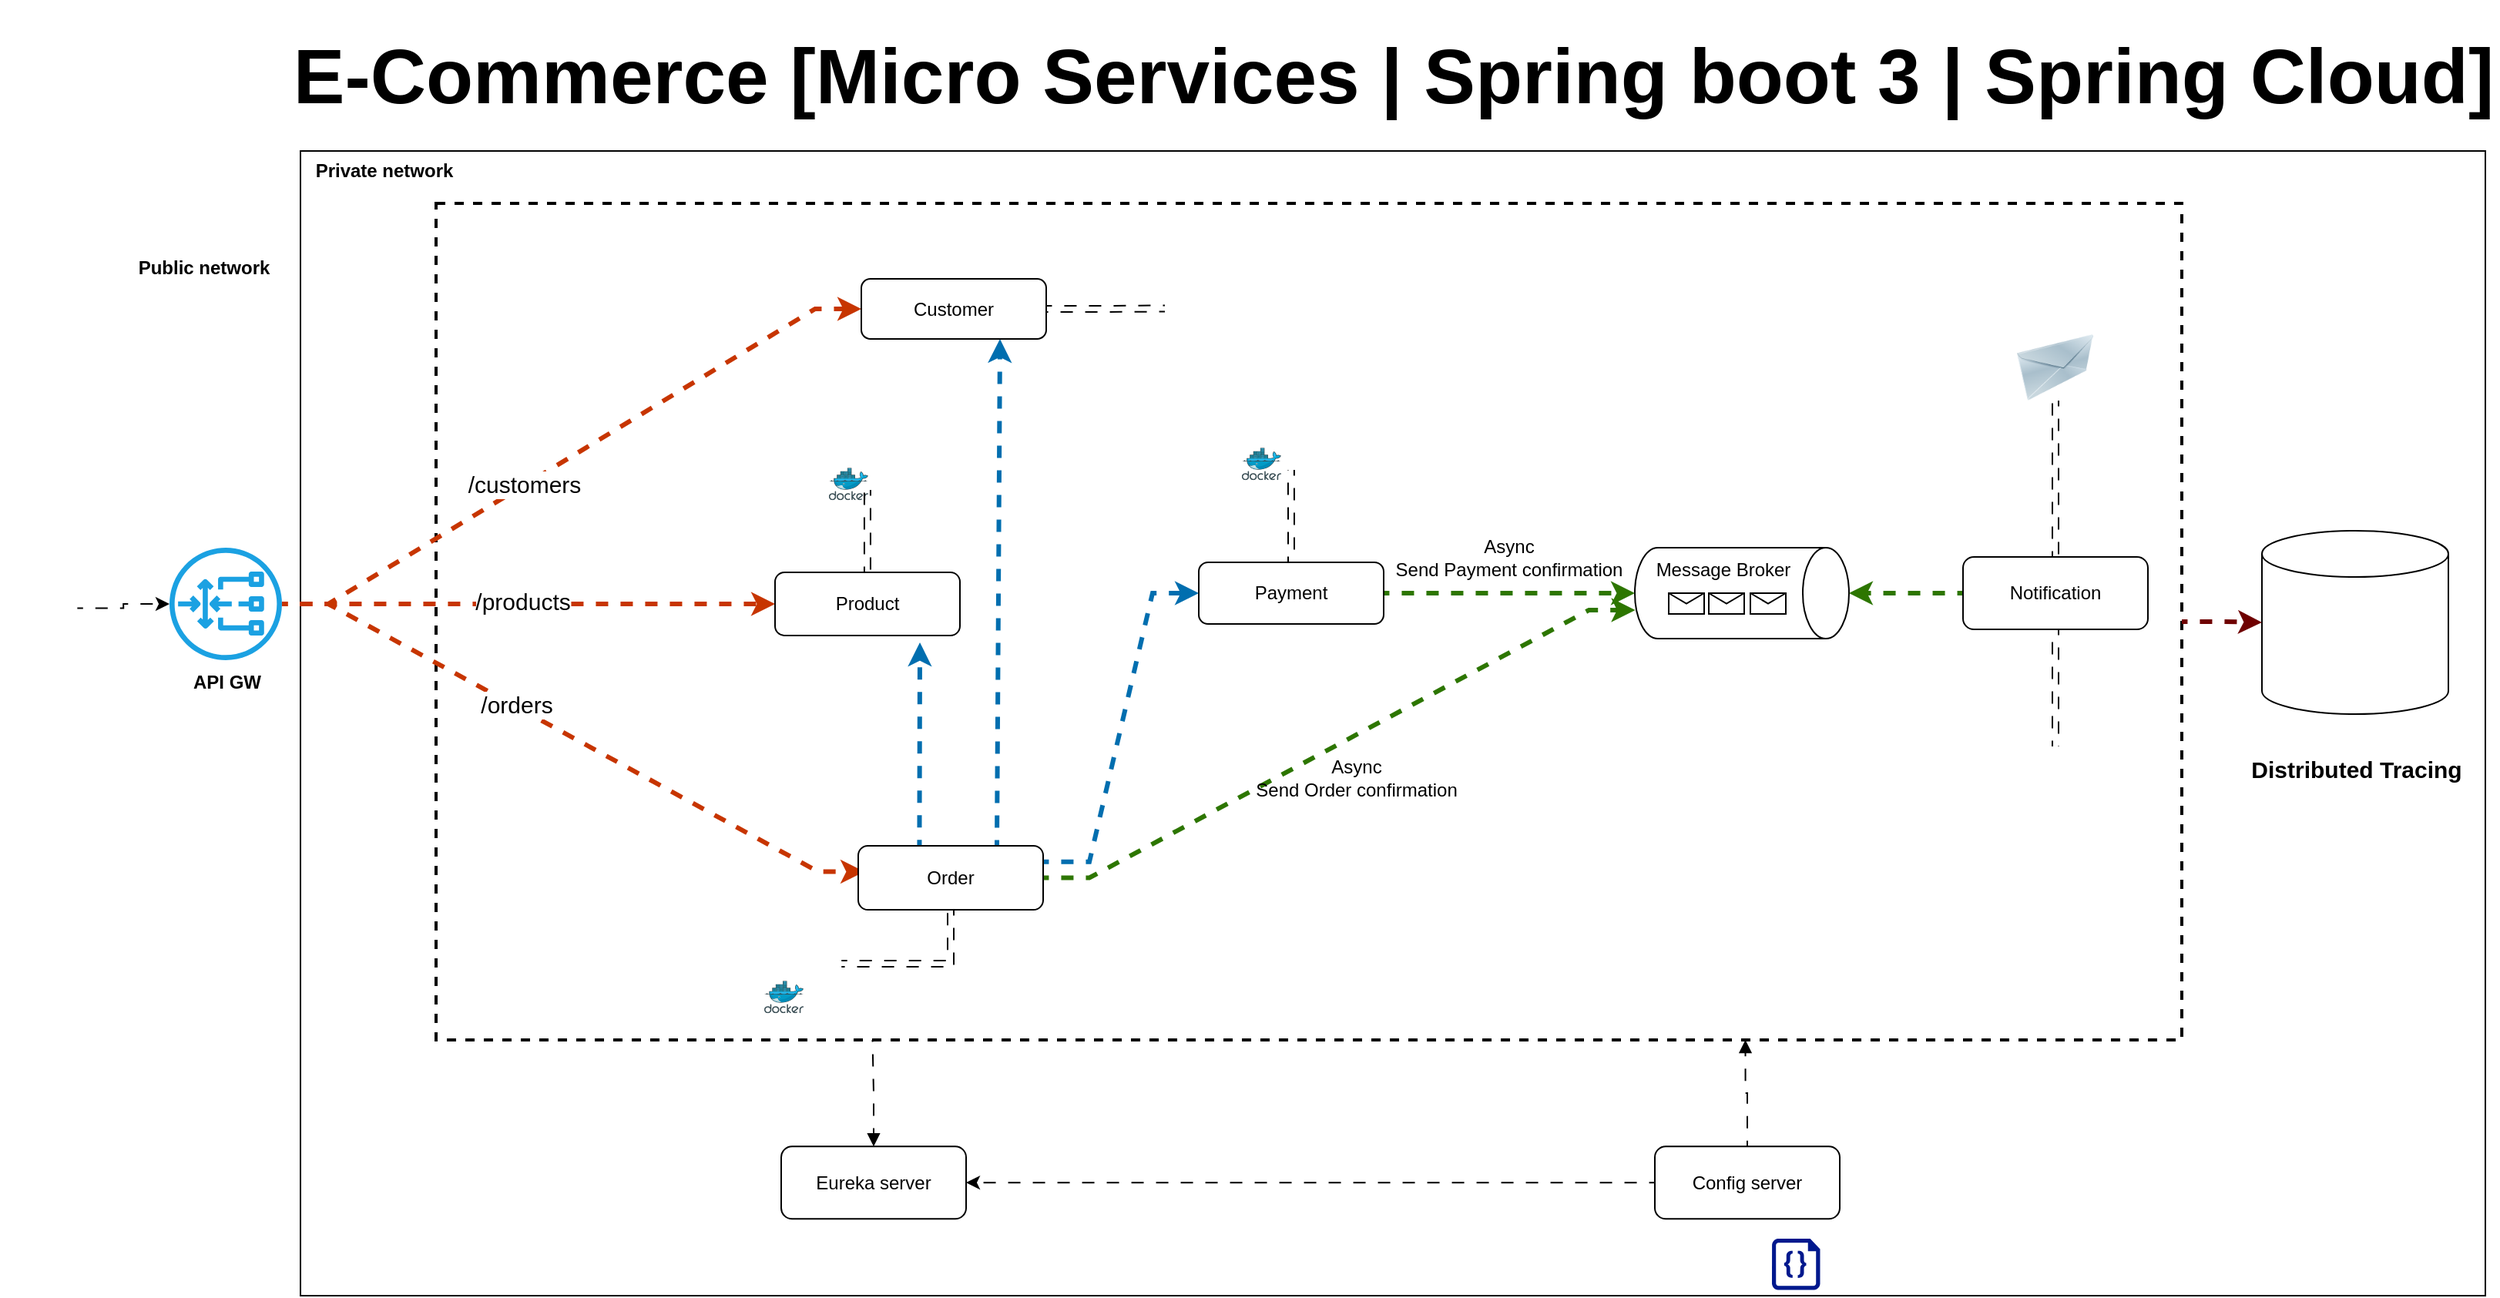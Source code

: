 <mxfile pages="6">
    <diagram id="VbmSNMpitOyS2P8errUJ" name="global-architecture">
        <mxGraphModel dx="2433" dy="1642" grid="0" gridSize="10" guides="0" tooltips="1" connect="0" arrows="0" fold="1" page="0" pageScale="1" pageWidth="1169" pageHeight="827" math="0" shadow="0">
            <root>
                <mxCell id="0"/>
                <mxCell id="1" parent="0"/>
                <mxCell id="xCOBlcEBNlZvq0qhSWPW-67" value="" style="rounded=0;whiteSpace=wrap;html=1;" parent="1" vertex="1">
                    <mxGeometry x="175" y="57" width="1418" height="743" as="geometry"/>
                </mxCell>
                <mxCell id="xCOBlcEBNlZvq0qhSWPW-52" value="" style="shape=cylinder3;whiteSpace=wrap;html=1;boundedLbl=1;backgroundOutline=1;size=15;" parent="1" vertex="1">
                    <mxGeometry x="1448" y="303.5" width="121" height="119" as="geometry"/>
                </mxCell>
                <mxCell id="O6HLDK9tNG4gK17g9pfa-21" value="" style="rounded=0;whiteSpace=wrap;html=1;sketch=0;fillColor=none;dashed=1;strokeWidth=2;fontStyle=1" parent="1" vertex="1">
                    <mxGeometry x="263" y="91" width="1133" height="543" as="geometry"/>
                </mxCell>
                <mxCell id="O6HLDK9tNG4gK17g9pfa-33" value="" style="image;html=1;image=img/lib/clip_art/networking/Email_128x128.png;sketch=0;fontSize=15;fillColor=none;" parent="1" vertex="1">
                    <mxGeometry x="1288" y="176" width="52" height="43" as="geometry"/>
                </mxCell>
                <mxCell id="O6HLDK9tNG4gK17g9pfa-50" value="" style="endArrow=classic;html=1;rounded=0;fontSize=15;endSize=6;strokeWidth=3;strokeColor=#C73500;fillColor=#fa6800;edgeStyle=entityRelationEdgeStyle;flowAnimation=1;entryX=0;entryY=0.5;entryDx=0;entryDy=0;" parent="1" source="O6HLDK9tNG4gK17g9pfa-103" target="xCOBlcEBNlZvq0qhSWPW-1" edge="1">
                    <mxGeometry width="50" height="50" relative="1" as="geometry">
                        <mxPoint x="267" y="350" as="sourcePoint"/>
                        <mxPoint x="465.0" y="161.5" as="targetPoint"/>
                    </mxGeometry>
                </mxCell>
                <mxCell id="O6HLDK9tNG4gK17g9pfa-59" value="/customers" style="edgeLabel;html=1;align=center;verticalAlign=middle;resizable=0;points=[];fontSize=15;" parent="O6HLDK9tNG4gK17g9pfa-50" vertex="1" connectable="0">
                    <mxGeometry x="-0.505" y="1" relative="1" as="geometry">
                        <mxPoint x="62" y="-38" as="offset"/>
                    </mxGeometry>
                </mxCell>
                <mxCell id="O6HLDK9tNG4gK17g9pfa-51" value="" style="endArrow=classic;html=1;rounded=0;fontSize=15;endSize=6;strokeWidth=3;strokeColor=#C73500;fillColor=#fa6800;edgeStyle=entityRelationEdgeStyle;entryX=0;entryY=0.75;entryDx=0;entryDy=0;flowAnimation=1;" parent="1" source="O6HLDK9tNG4gK17g9pfa-103" target="xCOBlcEBNlZvq0qhSWPW-20" edge="1">
                    <mxGeometry width="50" height="50" relative="1" as="geometry">
                        <mxPoint x="261.0" y="353" as="sourcePoint"/>
                        <mxPoint x="486" y="528.5" as="targetPoint"/>
                    </mxGeometry>
                </mxCell>
                <mxCell id="O6HLDK9tNG4gK17g9pfa-60" value="/orders" style="edgeLabel;html=1;align=center;verticalAlign=middle;resizable=0;points=[];fontSize=15;" parent="O6HLDK9tNG4gK17g9pfa-51" vertex="1" connectable="0">
                    <mxGeometry x="0.28" y="-3" relative="1" as="geometry">
                        <mxPoint x="-88" y="-53" as="offset"/>
                    </mxGeometry>
                </mxCell>
                <mxCell id="8Op4M2FmP5w4KHeaY0xA-4" style="edgeStyle=orthogonalEdgeStyle;rounded=0;orthogonalLoop=1;jettySize=auto;html=1;strokeWidth=3;fillColor=#fa6800;strokeColor=#C73500;flowAnimation=1;entryX=0;entryY=0.5;entryDx=0;entryDy=0;" parent="1" source="O6HLDK9tNG4gK17g9pfa-103" target="xCOBlcEBNlZvq0qhSWPW-12" edge="1">
                    <mxGeometry relative="1" as="geometry">
                        <mxPoint x="403" y="351" as="targetPoint"/>
                    </mxGeometry>
                </mxCell>
                <mxCell id="8Op4M2FmP5w4KHeaY0xA-5" value="/products" style="edgeLabel;html=1;align=center;verticalAlign=middle;resizable=0;points=[];fontSize=15;" parent="8Op4M2FmP5w4KHeaY0xA-4" vertex="1" connectable="0">
                    <mxGeometry x="0.286" y="1" relative="1" as="geometry">
                        <mxPoint x="-50" y="-1" as="offset"/>
                    </mxGeometry>
                </mxCell>
                <mxCell id="Sr1AToIsDmf1QCaqVxD8-1" value="" style="shape=image;verticalLabelPosition=bottom;labelBackgroundColor=default;verticalAlign=top;aspect=fixed;imageAspect=0;image=https://www.opc-router.de/wp-content/uploads/2021/03/mongodb_thumbnail.png;" parent="1" vertex="1">
                    <mxGeometry x="1286.12" y="443.5" width="55.76" height="75" as="geometry"/>
                </mxCell>
                <mxCell id="8Op4M2FmP5w4KHeaY0xA-1" value="" style="shape=image;verticalLabelPosition=bottom;labelBackgroundColor=default;verticalAlign=top;aspect=fixed;imageAspect=0;image=https://avatars.githubusercontent.com/u/11860887?s=280&amp;v=4;" parent="1" vertex="1">
                    <mxGeometry x="1477" y="345.5" width="63" height="63" as="geometry"/>
                </mxCell>
                <mxCell id="xCOBlcEBNlZvq0qhSWPW-14" value="" style="shape=image;verticalLabelPosition=bottom;labelBackgroundColor=default;verticalAlign=top;aspect=fixed;imageAspect=0;image=https://static-00.iconduck.com/assets.00/kafka-icon-2048x935-cvu4503l.png;imageBorder=none;perimeterSpacing=0;" parent="1" vertex="1">
                    <mxGeometry x="1054" y="274" width="77.75" height="35.5" as="geometry"/>
                </mxCell>
                <mxCell id="xCOBlcEBNlZvq0qhSWPW-15" value="Message Broker" style="shape=cylinder3;whiteSpace=wrap;html=1;boundedLbl=1;backgroundOutline=1;size=15;rotation=90;horizontal=0;verticalAlign=top;" parent="1" vertex="1">
                    <mxGeometry x="1081" y="274.5" width="59" height="139" as="geometry"/>
                </mxCell>
                <mxCell id="xCOBlcEBNlZvq0qhSWPW-25" style="edgeStyle=entityRelationEdgeStyle;rounded=0;orthogonalLoop=1;jettySize=auto;html=1;entryX=0.686;entryY=0.998;entryDx=0;entryDy=0;entryPerimeter=0;fillColor=#60a917;strokeColor=#2D7600;strokeWidth=3;flowAnimation=1;" parent="1" source="xCOBlcEBNlZvq0qhSWPW-19" target="xCOBlcEBNlZvq0qhSWPW-15" edge="1">
                    <mxGeometry relative="1" as="geometry"/>
                </mxCell>
                <mxCell id="xCOBlcEBNlZvq0qhSWPW-27" style="rounded=0;orthogonalLoop=1;jettySize=auto;html=1;exitX=0.331;exitY=-0.003;exitDx=0;exitDy=0;exitPerimeter=0;strokeWidth=3;fillColor=#1ba1e2;strokeColor=#006EAF;flowAnimation=1;" parent="1" source="xCOBlcEBNlZvq0qhSWPW-19" edge="1">
                    <mxGeometry relative="1" as="geometry">
                        <mxPoint x="577" y="376" as="targetPoint"/>
                    </mxGeometry>
                </mxCell>
                <mxCell id="xCOBlcEBNlZvq0qhSWPW-28" style="edgeStyle=entityRelationEdgeStyle;rounded=0;orthogonalLoop=1;jettySize=auto;html=1;entryX=0;entryY=0.5;entryDx=0;entryDy=0;exitX=1;exitY=0.25;exitDx=0;exitDy=0;fillColor=#1ba1e2;strokeColor=#006EAF;strokeWidth=3;flowAnimation=1;" parent="1" source="xCOBlcEBNlZvq0qhSWPW-19" target="xCOBlcEBNlZvq0qhSWPW-9" edge="1">
                    <mxGeometry relative="1" as="geometry"/>
                </mxCell>
                <mxCell id="xCOBlcEBNlZvq0qhSWPW-30" style="rounded=0;orthogonalLoop=1;jettySize=auto;html=1;entryX=0.5;entryY=1;entryDx=0;entryDy=0;entryPerimeter=0;fillColor=#60a917;strokeColor=#2D7600;strokeWidth=3;flowAnimation=1;" parent="1" source="xCOBlcEBNlZvq0qhSWPW-9" target="xCOBlcEBNlZvq0qhSWPW-15" edge="1">
                    <mxGeometry relative="1" as="geometry"/>
                </mxCell>
                <mxCell id="xCOBlcEBNlZvq0qhSWPW-31" style="rounded=0;orthogonalLoop=1;jettySize=auto;html=1;exitX=0.75;exitY=0;exitDx=0;exitDy=0;entryX=0.75;entryY=1;entryDx=0;entryDy=0;strokeWidth=3;fillColor=#1ba1e2;strokeColor=#006EAF;flowAnimation=1;" parent="1" source="xCOBlcEBNlZvq0qhSWPW-19" target="xCOBlcEBNlZvq0qhSWPW-1" edge="1">
                    <mxGeometry relative="1" as="geometry"/>
                </mxCell>
                <mxCell id="xCOBlcEBNlZvq0qhSWPW-35" style="edgeStyle=orthogonalEdgeStyle;rounded=0;orthogonalLoop=1;jettySize=auto;html=1;entryX=0.5;entryY=0;entryDx=0;entryDy=0;entryPerimeter=0;fillColor=#60a917;strokeColor=#2D7600;strokeWidth=3;flowAnimation=1;" parent="1" source="xCOBlcEBNlZvq0qhSWPW-33" target="xCOBlcEBNlZvq0qhSWPW-15" edge="1">
                    <mxGeometry relative="1" as="geometry"/>
                </mxCell>
                <mxCell id="O6HLDK9tNG4gK17g9pfa-22" value="" style="shape=image;verticalLabelPosition=bottom;labelBackgroundColor=default;verticalAlign=top;aspect=fixed;imageAspect=0;image=https://cdn-icons-png.flaticon.com/512/25/25231.png;" parent="1" vertex="1">
                    <mxGeometry x="1086.76" y="765.25" width="29" height="29" as="geometry"/>
                </mxCell>
                <mxCell id="O6HLDK9tNG4gK17g9pfa-23" value="" style="sketch=0;aspect=fixed;pointerEvents=1;shadow=0;dashed=0;html=1;strokeColor=none;labelPosition=center;verticalLabelPosition=bottom;verticalAlign=top;align=center;fillColor=#00188D;shape=mxgraph.azure.code_file" parent="1" vertex="1">
                    <mxGeometry x="1129.98" y="763" width="31.26" height="33.25" as="geometry"/>
                </mxCell>
                <mxCell id="xCOBlcEBNlZvq0qhSWPW-46" value="" style="group" parent="1" vertex="1" connectable="0">
                    <mxGeometry x="785.94" y="213" width="50.12" height="57.649" as="geometry"/>
                </mxCell>
                <mxCell id="xCOBlcEBNlZvq0qhSWPW-47" value="" style="shape=image;verticalLabelPosition=bottom;labelBackgroundColor=default;verticalAlign=top;aspect=fixed;imageAspect=0;image=https://upload.wikimedia.org/wikipedia/commons/thumb/b/ba/Database-postgres.svg/1448px-Database-postgres.svg.png;container=0;" parent="xCOBlcEBNlZvq0qhSWPW-46" vertex="1">
                    <mxGeometry x="13.997" width="36.123" height="51.041" as="geometry"/>
                </mxCell>
                <mxCell id="xCOBlcEBNlZvq0qhSWPW-48" value="" style="sketch=0;aspect=fixed;html=1;points=[];align=center;image;fontSize=12;image=img/lib/mscae/Docker.svg;fillColor=none;container=0;" parent="xCOBlcEBNlZvq0qhSWPW-46" vertex="1">
                    <mxGeometry y="36.68" width="25.572" height="20.969" as="geometry"/>
                </mxCell>
                <mxCell id="xCOBlcEBNlZvq0qhSWPW-49" value="" style="group" parent="1" vertex="1" connectable="0">
                    <mxGeometry x="517.94" y="226" width="50.12" height="57.649" as="geometry"/>
                </mxCell>
                <mxCell id="xCOBlcEBNlZvq0qhSWPW-50" value="" style="shape=image;verticalLabelPosition=bottom;labelBackgroundColor=default;verticalAlign=top;aspect=fixed;imageAspect=0;image=https://upload.wikimedia.org/wikipedia/commons/thumb/b/ba/Database-postgres.svg/1448px-Database-postgres.svg.png;container=0;" parent="xCOBlcEBNlZvq0qhSWPW-49" vertex="1">
                    <mxGeometry x="15.997" width="36.123" height="51.041" as="geometry"/>
                </mxCell>
                <mxCell id="xCOBlcEBNlZvq0qhSWPW-51" value="" style="sketch=0;aspect=fixed;html=1;points=[];align=center;image;fontSize=12;image=img/lib/mscae/Docker.svg;fillColor=none;container=0;" parent="xCOBlcEBNlZvq0qhSWPW-49" vertex="1">
                    <mxGeometry y="36.68" width="25.572" height="20.969" as="geometry"/>
                </mxCell>
                <mxCell id="xCOBlcEBNlZvq0qhSWPW-53" style="edgeStyle=orthogonalEdgeStyle;rounded=0;orthogonalLoop=1;jettySize=auto;html=1;shape=link;flowAnimation=1;" parent="1" source="xCOBlcEBNlZvq0qhSWPW-1" edge="1">
                    <mxGeometry relative="1" as="geometry">
                        <mxPoint x="735.997" y="159.24" as="targetPoint"/>
                    </mxGeometry>
                </mxCell>
                <mxCell id="xCOBlcEBNlZvq0qhSWPW-54" style="edgeStyle=orthogonalEdgeStyle;rounded=0;orthogonalLoop=1;jettySize=auto;html=1;shape=link;flowAnimation=1;" parent="1" source="xCOBlcEBNlZvq0qhSWPW-9" target="xCOBlcEBNlZvq0qhSWPW-47" edge="1">
                    <mxGeometry relative="1" as="geometry"/>
                </mxCell>
                <mxCell id="xCOBlcEBNlZvq0qhSWPW-55" value="" style="group" parent="1" vertex="1" connectable="0">
                    <mxGeometry x="476" y="559" width="50.12" height="57.649" as="geometry"/>
                </mxCell>
                <mxCell id="xCOBlcEBNlZvq0qhSWPW-56" value="" style="shape=image;verticalLabelPosition=bottom;labelBackgroundColor=default;verticalAlign=top;aspect=fixed;imageAspect=0;image=https://upload.wikimedia.org/wikipedia/commons/thumb/b/ba/Database-postgres.svg/1448px-Database-postgres.svg.png;container=0;" parent="xCOBlcEBNlZvq0qhSWPW-55" vertex="1">
                    <mxGeometry x="13.997" width="36.123" height="51.041" as="geometry"/>
                </mxCell>
                <mxCell id="xCOBlcEBNlZvq0qhSWPW-57" value="" style="sketch=0;aspect=fixed;html=1;points=[];align=center;image;fontSize=12;image=img/lib/mscae/Docker.svg;fillColor=none;container=0;" parent="xCOBlcEBNlZvq0qhSWPW-55" vertex="1">
                    <mxGeometry y="36.68" width="25.572" height="20.969" as="geometry"/>
                </mxCell>
                <mxCell id="xCOBlcEBNlZvq0qhSWPW-58" style="edgeStyle=orthogonalEdgeStyle;rounded=0;orthogonalLoop=1;jettySize=auto;html=1;entryX=1;entryY=0.5;entryDx=0;entryDy=0;exitX=0.5;exitY=1;exitDx=0;exitDy=0;shape=link;flowAnimation=1;" parent="1" source="xCOBlcEBNlZvq0qhSWPW-19" target="xCOBlcEBNlZvq0qhSWPW-56" edge="1">
                    <mxGeometry relative="1" as="geometry"/>
                </mxCell>
                <mxCell id="xCOBlcEBNlZvq0qhSWPW-59" style="edgeStyle=orthogonalEdgeStyle;rounded=0;orthogonalLoop=1;jettySize=auto;html=1;entryX=0.25;entryY=1;entryDx=0;entryDy=0;shape=link;flowAnimation=1;" parent="1" source="xCOBlcEBNlZvq0qhSWPW-12" target="xCOBlcEBNlZvq0qhSWPW-50" edge="1">
                    <mxGeometry relative="1" as="geometry"/>
                </mxCell>
                <mxCell id="xCOBlcEBNlZvq0qhSWPW-60" style="edgeStyle=orthogonalEdgeStyle;rounded=0;orthogonalLoop=1;jettySize=auto;html=1;entryX=0.5;entryY=1;entryDx=0;entryDy=0;shape=link;flowAnimation=1;" parent="1" source="xCOBlcEBNlZvq0qhSWPW-33" target="O6HLDK9tNG4gK17g9pfa-33" edge="1">
                    <mxGeometry relative="1" as="geometry"/>
                </mxCell>
                <mxCell id="xCOBlcEBNlZvq0qhSWPW-61" style="edgeStyle=orthogonalEdgeStyle;rounded=0;orthogonalLoop=1;jettySize=auto;html=1;entryX=0;entryY=0.5;entryDx=0;entryDy=0;entryPerimeter=0;strokeWidth=3;fillColor=#a20025;strokeColor=#6F0000;flowAnimation=1;" parent="1" source="O6HLDK9tNG4gK17g9pfa-21" target="xCOBlcEBNlZvq0qhSWPW-52" edge="1">
                    <mxGeometry relative="1" as="geometry"/>
                </mxCell>
                <mxCell id="xCOBlcEBNlZvq0qhSWPW-62" value="Distributed Tracing" style="text;html=1;align=center;verticalAlign=middle;resizable=0;points=[];autosize=1;strokeColor=none;fillColor=none;fontStyle=1;fontSize=15;" parent="1" vertex="1">
                    <mxGeometry x="1431" y="443" width="155" height="30" as="geometry"/>
                </mxCell>
                <mxCell id="O6HLDK9tNG4gK17g9pfa-103" value="&lt;b&gt;API GW&lt;/b&gt;" style="sketch=0;outlineConnect=0;dashed=0;verticalLabelPosition=bottom;verticalAlign=top;align=center;html=1;fontSize=12;fontStyle=0;aspect=fixed;pointerEvents=1;shape=mxgraph.aws4.gateway_load_balancer;labelBackgroundColor=none;labelBorderColor=none;fillColor=#1ba1e2;strokeColor=default;" parent="1" vertex="1">
                    <mxGeometry x="90" y="314.5" width="73" height="73" as="geometry"/>
                </mxCell>
                <mxCell id="xCOBlcEBNlZvq0qhSWPW-64" style="edgeStyle=orthogonalEdgeStyle;rounded=0;orthogonalLoop=1;jettySize=auto;html=1;entryX=0.5;entryY=0;entryDx=0;entryDy=0;shape=link;flowAnimation=1;" parent="1" source="xCOBlcEBNlZvq0qhSWPW-33" target="Sr1AToIsDmf1QCaqVxD8-1" edge="1">
                    <mxGeometry relative="1" as="geometry"/>
                </mxCell>
                <mxCell id="xCOBlcEBNlZvq0qhSWPW-65" value="Async&lt;br&gt;Send Order confirmation" style="text;html=1;align=center;verticalAlign=middle;resizable=0;points=[];autosize=1;strokeColor=none;fillColor=none;" parent="1" vertex="1">
                    <mxGeometry x="785.94" y="443.5" width="149" height="41" as="geometry"/>
                </mxCell>
                <mxCell id="xCOBlcEBNlZvq0qhSWPW-66" value="Async&lt;br&gt;Send Payment confirmation" style="text;html=1;align=center;verticalAlign=middle;resizable=0;points=[];autosize=1;strokeColor=none;fillColor=none;" parent="1" vertex="1">
                    <mxGeometry x="876" y="300" width="165" height="41" as="geometry"/>
                </mxCell>
                <mxCell id="xCOBlcEBNlZvq0qhSWPW-68" value="Public network" style="text;html=1;align=center;verticalAlign=middle;resizable=0;points=[];autosize=1;strokeColor=none;fillColor=none;fontStyle=1" parent="1" vertex="1">
                    <mxGeometry x="60" y="120" width="103" height="26" as="geometry"/>
                </mxCell>
                <mxCell id="xCOBlcEBNlZvq0qhSWPW-69" value="Private network" style="text;html=1;align=center;verticalAlign=middle;resizable=0;points=[];autosize=1;strokeColor=none;fillColor=none;fontStyle=1" parent="1" vertex="1">
                    <mxGeometry x="175" y="57" width="107" height="26" as="geometry"/>
                </mxCell>
                <mxCell id="xCOBlcEBNlZvq0qhSWPW-70" style="edgeStyle=orthogonalEdgeStyle;rounded=0;orthogonalLoop=1;jettySize=auto;html=1;entryX=0.75;entryY=1;entryDx=0;entryDy=0;flowAnimation=1;startArrow=none;startFill=0;endArrow=block;endFill=1;" parent="1" source="xCOBlcEBNlZvq0qhSWPW-37" target="O6HLDK9tNG4gK17g9pfa-21" edge="1">
                    <mxGeometry relative="1" as="geometry"/>
                </mxCell>
                <mxCell id="xCOBlcEBNlZvq0qhSWPW-71" style="edgeStyle=orthogonalEdgeStyle;rounded=0;orthogonalLoop=1;jettySize=auto;html=1;entryX=0.25;entryY=1;entryDx=0;entryDy=0;flowAnimation=1;startArrow=block;startFill=1;endArrow=none;endFill=0;" parent="1" source="xCOBlcEBNlZvq0qhSWPW-40" target="O6HLDK9tNG4gK17g9pfa-21" edge="1">
                    <mxGeometry relative="1" as="geometry"/>
                </mxCell>
                <mxCell id="rKu08YaNow4kpiejSnou-1" value="" style="shape=message;html=1;html=1;outlineConnect=0;labelPosition=center;verticalLabelPosition=bottom;align=center;verticalAlign=top;container=0;" parent="1" vertex="1">
                    <mxGeometry x="1063" y="344" width="23" height="13.5" as="geometry"/>
                </mxCell>
                <mxCell id="rKu08YaNow4kpiejSnou-2" value="" style="shape=message;html=1;html=1;outlineConnect=0;labelPosition=center;verticalLabelPosition=bottom;align=center;verticalAlign=top;container=0;" parent="1" vertex="1">
                    <mxGeometry x="1089" y="344" width="23" height="13.5" as="geometry"/>
                </mxCell>
                <mxCell id="rKu08YaNow4kpiejSnou-3" value="" style="shape=message;html=1;html=1;outlineConnect=0;labelPosition=center;verticalLabelPosition=bottom;align=center;verticalAlign=top;container=0;" parent="1" vertex="1">
                    <mxGeometry x="1116" y="344" width="23" height="13.5" as="geometry"/>
                </mxCell>
                <mxCell id="rKu08YaNow4kpiejSnou-4" style="edgeStyle=orthogonalEdgeStyle;rounded=0;orthogonalLoop=1;jettySize=auto;html=1;flowAnimation=1;" parent="1" source="xCOBlcEBNlZvq0qhSWPW-37" target="xCOBlcEBNlZvq0qhSWPW-40" edge="1">
                    <mxGeometry relative="1" as="geometry"/>
                </mxCell>
                <mxCell id="rKu08YaNow4kpiejSnou-6" style="edgeStyle=orthogonalEdgeStyle;rounded=0;orthogonalLoop=1;jettySize=auto;html=1;flowAnimation=1;" parent="1" source="rKu08YaNow4kpiejSnou-5" target="O6HLDK9tNG4gK17g9pfa-103" edge="1">
                    <mxGeometry relative="1" as="geometry"/>
                </mxCell>
                <mxCell id="rKu08YaNow4kpiejSnou-5" value="" style="shape=image;verticalLabelPosition=bottom;labelBackgroundColor=default;verticalAlign=top;aspect=fixed;imageAspect=0;image=https://upload.wikimedia.org/wikipedia/commons/thumb/c/cf/Angular_full_color_logo.svg/800px-Angular_full_color_logo.svg.png;clipPath=inset(11.67% 12.33% 7.67% 12%);" parent="1" vertex="1">
                    <mxGeometry x="-20" y="327" width="50.18" height="53.5" as="geometry"/>
                </mxCell>
                <mxCell id="vR1Pq6dqCtEIYChafSH1-1" value="" style="shape=image;verticalLabelPosition=bottom;labelBackgroundColor=default;verticalAlign=top;aspect=fixed;imageAspect=0;image=https://www.opc-router.de/wp-content/uploads/2021/03/mongodb_thumbnail.png;" parent="1" vertex="1">
                    <mxGeometry x="730.18" y="128" width="55.76" height="75" as="geometry"/>
                </mxCell>
                <mxCell id="vbnjpDnbafTEZDlO4RGQ-1" value="E-Commerce [Micro Services | Spring boot 3 | Spring Cloud]" style="text;html=1;strokeColor=none;fillColor=none;align=center;verticalAlign=middle;whiteSpace=wrap;rounded=0;fontSize=50;fontStyle=1" parent="1" vertex="1">
                    <mxGeometry x="166.5" y="-41" width="1435" height="98" as="geometry"/>
                </mxCell>
                <mxCell id="xCOBlcEBNlZvq0qhSWPW-1" value="Customer" style="rounded=1;whiteSpace=wrap;html=1;" parent="1" vertex="1">
                    <mxGeometry x="539" y="140" width="120" height="39" as="geometry"/>
                </mxCell>
                <mxCell id="xCOBlcEBNlZvq0qhSWPW-2" value="" style="shape=image;verticalLabelPosition=bottom;labelBackgroundColor=default;verticalAlign=top;aspect=fixed;imageAspect=0;image=https://images.ctfassets.net/gt6dp23g0g38/5DqlQtFKecFlkqQ8YGDT2p/aa945b648f44dd872e9a1b89f7d203ef/springboot.png;" parent="1" vertex="1">
                    <mxGeometry x="543" y="142.6" width="19.539" height="17.55" as="geometry"/>
                </mxCell>
                <mxCell id="xCOBlcEBNlZvq0qhSWPW-12" value="Product" style="rounded=1;whiteSpace=wrap;html=1;" parent="1" vertex="1">
                    <mxGeometry x="483" y="330.5" width="120" height="41" as="geometry"/>
                </mxCell>
                <mxCell id="xCOBlcEBNlZvq0qhSWPW-13" value="" style="shape=image;verticalLabelPosition=bottom;labelBackgroundColor=default;verticalAlign=top;aspect=fixed;imageAspect=0;image=https://images.ctfassets.net/gt6dp23g0g38/5DqlQtFKecFlkqQ8YGDT2p/aa945b648f44dd872e9a1b89f7d203ef/springboot.png;" parent="1" vertex="1">
                    <mxGeometry x="487" y="333.233" width="20.541" height="18.45" as="geometry"/>
                </mxCell>
                <mxCell id="xCOBlcEBNlZvq0qhSWPW-9" value="Payment" style="rounded=1;whiteSpace=wrap;html=1;" parent="1" vertex="1">
                    <mxGeometry x="758" y="324" width="120" height="40" as="geometry"/>
                </mxCell>
                <mxCell id="xCOBlcEBNlZvq0qhSWPW-10" value="" style="shape=image;verticalLabelPosition=bottom;labelBackgroundColor=default;verticalAlign=top;aspect=fixed;imageAspect=0;image=https://images.ctfassets.net/gt6dp23g0g38/5DqlQtFKecFlkqQ8YGDT2p/aa945b648f44dd872e9a1b89f7d203ef/springboot.png;" parent="1" vertex="1">
                    <mxGeometry x="762" y="326.667" width="20.04" height="18.0" as="geometry"/>
                </mxCell>
                <mxCell id="xCOBlcEBNlZvq0qhSWPW-19" value="Order" style="rounded=1;whiteSpace=wrap;html=1;" parent="1" vertex="1">
                    <mxGeometry x="537" y="508" width="120" height="41.5" as="geometry"/>
                </mxCell>
                <mxCell id="xCOBlcEBNlZvq0qhSWPW-20" value="" style="shape=image;verticalLabelPosition=bottom;labelBackgroundColor=default;verticalAlign=top;aspect=fixed;imageAspect=0;image=https://images.ctfassets.net/gt6dp23g0g38/5DqlQtFKecFlkqQ8YGDT2p/aa945b648f44dd872e9a1b89f7d203ef/springboot.png;" parent="1" vertex="1">
                    <mxGeometry x="541" y="510.767" width="20.791" height="18.675" as="geometry"/>
                </mxCell>
                <mxCell id="xCOBlcEBNlZvq0qhSWPW-33" value="Notification" style="rounded=1;whiteSpace=wrap;html=1;" parent="1" vertex="1">
                    <mxGeometry x="1254" y="320.5" width="120" height="47" as="geometry"/>
                </mxCell>
                <mxCell id="xCOBlcEBNlZvq0qhSWPW-34" value="" style="shape=image;verticalLabelPosition=bottom;labelBackgroundColor=default;verticalAlign=top;aspect=fixed;imageAspect=0;image=https://images.ctfassets.net/gt6dp23g0g38/5DqlQtFKecFlkqQ8YGDT2p/aa945b648f44dd872e9a1b89f7d203ef/springboot.png;" parent="1" vertex="1">
                    <mxGeometry x="1258" y="323.633" width="23.547" height="21.15" as="geometry"/>
                </mxCell>
                <mxCell id="xCOBlcEBNlZvq0qhSWPW-40" value="Eureka server" style="rounded=1;whiteSpace=wrap;html=1;" parent="1" vertex="1">
                    <mxGeometry x="487" y="703.13" width="120" height="47" as="geometry"/>
                </mxCell>
                <mxCell id="xCOBlcEBNlZvq0qhSWPW-41" value="" style="shape=image;verticalLabelPosition=bottom;labelBackgroundColor=default;verticalAlign=top;aspect=fixed;imageAspect=0;image=https://images.ctfassets.net/gt6dp23g0g38/5DqlQtFKecFlkqQ8YGDT2p/aa945b648f44dd872e9a1b89f7d203ef/springboot.png;" parent="1" vertex="1">
                    <mxGeometry x="491" y="706.263" width="23.547" height="21.15" as="geometry"/>
                </mxCell>
                <mxCell id="xCOBlcEBNlZvq0qhSWPW-37" value="Config server" style="rounded=1;whiteSpace=wrap;html=1;" parent="1" vertex="1">
                    <mxGeometry x="1054" y="703.13" width="120" height="47" as="geometry"/>
                </mxCell>
                <mxCell id="xCOBlcEBNlZvq0qhSWPW-38" value="" style="shape=image;verticalLabelPosition=bottom;labelBackgroundColor=default;verticalAlign=top;aspect=fixed;imageAspect=0;image=https://images.ctfassets.net/gt6dp23g0g38/5DqlQtFKecFlkqQ8YGDT2p/aa945b648f44dd872e9a1b89f7d203ef/springboot.png;" parent="1" vertex="1">
                    <mxGeometry x="1058" y="706.263" width="23.547" height="21.15" as="geometry"/>
                </mxCell>
            </root>
        </mxGraphModel>
    </diagram>
    <diagram id="FYrnJrQARu1fBFtOPtaL" name="class-diagram">
        <mxGraphModel dx="1497" dy="943" grid="0" gridSize="10" guides="0" tooltips="1" connect="0" arrows="0" fold="1" page="0" pageScale="1" pageWidth="1169" pageHeight="827" math="0" shadow="0">
            <root>
                <mxCell id="0"/>
                <mxCell id="1" parent="0"/>
                <mxCell id="nPPL16FtD3WXAmP0PZX--12" style="edgeStyle=orthogonalEdgeStyle;rounded=0;orthogonalLoop=1;jettySize=auto;html=1;entryX=0.5;entryY=0;entryDx=0;entryDy=0;endArrow=ERmany;endFill=0;startArrow=ERmandOne;startFill=0;" parent="1" source="WRttjeE3I7V11c35sN3d-1" target="WRttjeE3I7V11c35sN3d-10" edge="1">
                    <mxGeometry relative="1" as="geometry"/>
                </mxCell>
                <mxCell id="WRttjeE3I7V11c35sN3d-1" value="Customer" style="swimlane;fontStyle=0;childLayout=stackLayout;horizontal=1;startSize=26;fillColor=#d5e8d4;horizontalStack=0;resizeParent=1;resizeParentMax=0;resizeLast=0;collapsible=1;marginBottom=0;whiteSpace=wrap;html=1;strokeColor=#82b366;" parent="1" vertex="1">
                    <mxGeometry x="70" y="-80" width="140" height="130" as="geometry"/>
                </mxCell>
                <mxCell id="WRttjeE3I7V11c35sN3d-2" value="id" style="text;strokeColor=none;fillColor=none;align=left;verticalAlign=top;spacingLeft=4;spacingRight=4;overflow=hidden;rotatable=0;points=[[0,0.5],[1,0.5]];portConstraint=eastwest;whiteSpace=wrap;html=1;" parent="WRttjeE3I7V11c35sN3d-1" vertex="1">
                    <mxGeometry y="26" width="140" height="26" as="geometry"/>
                </mxCell>
                <mxCell id="WRttjeE3I7V11c35sN3d-3" value="firstname" style="text;strokeColor=none;fillColor=none;align=left;verticalAlign=top;spacingLeft=4;spacingRight=4;overflow=hidden;rotatable=0;points=[[0,0.5],[1,0.5]];portConstraint=eastwest;whiteSpace=wrap;html=1;" parent="WRttjeE3I7V11c35sN3d-1" vertex="1">
                    <mxGeometry y="52" width="140" height="26" as="geometry"/>
                </mxCell>
                <mxCell id="WRttjeE3I7V11c35sN3d-4" value="lastname" style="text;strokeColor=none;fillColor=none;align=left;verticalAlign=top;spacingLeft=4;spacingRight=4;overflow=hidden;rotatable=0;points=[[0,0.5],[1,0.5]];portConstraint=eastwest;whiteSpace=wrap;html=1;" parent="WRttjeE3I7V11c35sN3d-1" vertex="1">
                    <mxGeometry y="78" width="140" height="26" as="geometry"/>
                </mxCell>
                <mxCell id="WRttjeE3I7V11c35sN3d-5" value="email" style="text;strokeColor=none;fillColor=none;align=left;verticalAlign=top;spacingLeft=4;spacingRight=4;overflow=hidden;rotatable=0;points=[[0,0.5],[1,0.5]];portConstraint=eastwest;whiteSpace=wrap;html=1;" parent="WRttjeE3I7V11c35sN3d-1" vertex="1">
                    <mxGeometry y="104" width="140" height="26" as="geometry"/>
                </mxCell>
                <mxCell id="nPPL16FtD3WXAmP0PZX--13" style="edgeStyle=orthogonalEdgeStyle;rounded=0;orthogonalLoop=1;jettySize=auto;html=1;entryX=0;entryY=0.5;entryDx=0;entryDy=0;endArrow=ERmany;endFill=0;startArrow=ERmandOne;startFill=0;" parent="1" source="WRttjeE3I7V11c35sN3d-10" target="nPPL16FtD3WXAmP0PZX--2" edge="1">
                    <mxGeometry relative="1" as="geometry"/>
                </mxCell>
                <mxCell id="WRttjeE3I7V11c35sN3d-10" value="Order" style="swimlane;fontStyle=0;childLayout=stackLayout;horizontal=1;startSize=26;fillColor=#dae8fc;horizontalStack=0;resizeParent=1;resizeParentMax=0;resizeLast=0;collapsible=1;marginBottom=0;whiteSpace=wrap;html=1;strokeColor=#6c8ebf;" parent="1" vertex="1">
                    <mxGeometry x="70" y="200" width="140" height="104" as="geometry"/>
                </mxCell>
                <mxCell id="WRttjeE3I7V11c35sN3d-11" value="id" style="text;strokeColor=none;fillColor=none;align=left;verticalAlign=top;spacingLeft=4;spacingRight=4;overflow=hidden;rotatable=0;points=[[0,0.5],[1,0.5]];portConstraint=eastwest;whiteSpace=wrap;html=1;" parent="WRttjeE3I7V11c35sN3d-10" vertex="1">
                    <mxGeometry y="26" width="140" height="26" as="geometry"/>
                </mxCell>
                <mxCell id="WRttjeE3I7V11c35sN3d-12" value="orderDate" style="text;strokeColor=none;fillColor=none;align=left;verticalAlign=top;spacingLeft=4;spacingRight=4;overflow=hidden;rotatable=0;points=[[0,0.5],[1,0.5]];portConstraint=eastwest;whiteSpace=wrap;html=1;" parent="WRttjeE3I7V11c35sN3d-10" vertex="1">
                    <mxGeometry y="52" width="140" height="26" as="geometry"/>
                </mxCell>
                <mxCell id="WRttjeE3I7V11c35sN3d-13" value="reference" style="text;strokeColor=none;fillColor=none;align=left;verticalAlign=top;spacingLeft=4;spacingRight=4;overflow=hidden;rotatable=0;points=[[0,0.5],[1,0.5]];portConstraint=eastwest;whiteSpace=wrap;html=1;" parent="WRttjeE3I7V11c35sN3d-10" vertex="1">
                    <mxGeometry y="78" width="140" height="26" as="geometry"/>
                </mxCell>
                <mxCell id="WRttjeE3I7V11c35sN3d-14" value="Product" style="swimlane;fontStyle=0;childLayout=stackLayout;horizontal=1;startSize=26;fillColor=#fff2cc;horizontalStack=0;resizeParent=1;resizeParentMax=0;resizeLast=0;collapsible=1;marginBottom=0;whiteSpace=wrap;html=1;strokeColor=#d6b656;" parent="1" vertex="1">
                    <mxGeometry x="453" y="174" width="140" height="156" as="geometry"/>
                </mxCell>
                <mxCell id="WRttjeE3I7V11c35sN3d-15" value="id" style="text;strokeColor=none;fillColor=none;align=left;verticalAlign=top;spacingLeft=4;spacingRight=4;overflow=hidden;rotatable=0;points=[[0,0.5],[1,0.5]];portConstraint=eastwest;whiteSpace=wrap;html=1;" parent="WRttjeE3I7V11c35sN3d-14" vertex="1">
                    <mxGeometry y="26" width="140" height="26" as="geometry"/>
                </mxCell>
                <mxCell id="WRttjeE3I7V11c35sN3d-16" value="name" style="text;strokeColor=none;fillColor=none;align=left;verticalAlign=top;spacingLeft=4;spacingRight=4;overflow=hidden;rotatable=0;points=[[0,0.5],[1,0.5]];portConstraint=eastwest;whiteSpace=wrap;html=1;" parent="WRttjeE3I7V11c35sN3d-14" vertex="1">
                    <mxGeometry y="52" width="140" height="26" as="geometry"/>
                </mxCell>
                <mxCell id="WRttjeE3I7V11c35sN3d-17" value="description" style="text;strokeColor=none;fillColor=none;align=left;verticalAlign=top;spacingLeft=4;spacingRight=4;overflow=hidden;rotatable=0;points=[[0,0.5],[1,0.5]];portConstraint=eastwest;whiteSpace=wrap;html=1;" parent="WRttjeE3I7V11c35sN3d-14" vertex="1">
                    <mxGeometry y="78" width="140" height="26" as="geometry"/>
                </mxCell>
                <mxCell id="WRttjeE3I7V11c35sN3d-18" value="availableQuantity" style="text;strokeColor=none;fillColor=none;align=left;verticalAlign=top;spacingLeft=4;spacingRight=4;overflow=hidden;rotatable=0;points=[[0,0.5],[1,0.5]];portConstraint=eastwest;whiteSpace=wrap;html=1;" parent="WRttjeE3I7V11c35sN3d-14" vertex="1">
                    <mxGeometry y="104" width="140" height="26" as="geometry"/>
                </mxCell>
                <mxCell id="WRttjeE3I7V11c35sN3d-24" value="price" style="text;strokeColor=none;fillColor=none;align=left;verticalAlign=top;spacingLeft=4;spacingRight=4;overflow=hidden;rotatable=0;points=[[0,0.5],[1,0.5]];portConstraint=eastwest;whiteSpace=wrap;html=1;" parent="WRttjeE3I7V11c35sN3d-14" vertex="1">
                    <mxGeometry y="130" width="140" height="26" as="geometry"/>
                </mxCell>
                <mxCell id="nPPL16FtD3WXAmP0PZX--27" style="edgeStyle=orthogonalEdgeStyle;rounded=0;orthogonalLoop=1;jettySize=auto;html=1;entryX=0.5;entryY=0;entryDx=0;entryDy=0;startArrow=ERmandOne;startFill=0;endArrow=ERmandOne;endFill=0;" parent="1" source="WRttjeE3I7V11c35sN3d-20" target="nPPL16FtD3WXAmP0PZX--6" edge="1">
                    <mxGeometry relative="1" as="geometry"/>
                </mxCell>
                <mxCell id="WRttjeE3I7V11c35sN3d-20" value="Payment" style="swimlane;fontStyle=0;childLayout=stackLayout;horizontal=1;startSize=26;fillColor=#ffe6cc;horizontalStack=0;resizeParent=1;resizeParentMax=0;resizeLast=0;collapsible=1;marginBottom=0;whiteSpace=wrap;html=1;strokeColor=#d79b00;" parent="1" vertex="1">
                    <mxGeometry x="-180" y="20" width="140" height="130" as="geometry"/>
                </mxCell>
                <mxCell id="WRttjeE3I7V11c35sN3d-21" value="id" style="text;strokeColor=none;fillColor=none;align=left;verticalAlign=top;spacingLeft=4;spacingRight=4;overflow=hidden;rotatable=0;points=[[0,0.5],[1,0.5]];portConstraint=eastwest;whiteSpace=wrap;html=1;" parent="WRttjeE3I7V11c35sN3d-20" vertex="1">
                    <mxGeometry y="26" width="140" height="26" as="geometry"/>
                </mxCell>
                <mxCell id="WRttjeE3I7V11c35sN3d-22" value="reference" style="text;strokeColor=none;fillColor=none;align=left;verticalAlign=top;spacingLeft=4;spacingRight=4;overflow=hidden;rotatable=0;points=[[0,0.5],[1,0.5]];portConstraint=eastwest;whiteSpace=wrap;html=1;" parent="WRttjeE3I7V11c35sN3d-20" vertex="1">
                    <mxGeometry y="52" width="140" height="26" as="geometry"/>
                </mxCell>
                <mxCell id="WRttjeE3I7V11c35sN3d-23" value="amount" style="text;strokeColor=none;fillColor=none;align=left;verticalAlign=top;spacingLeft=4;spacingRight=4;overflow=hidden;rotatable=0;points=[[0,0.5],[1,0.5]];portConstraint=eastwest;whiteSpace=wrap;html=1;" parent="WRttjeE3I7V11c35sN3d-20" vertex="1">
                    <mxGeometry y="78" width="140" height="26" as="geometry"/>
                </mxCell>
                <mxCell id="nPPL16FtD3WXAmP0PZX--5" value="status" style="text;strokeColor=none;fillColor=none;align=left;verticalAlign=top;spacingLeft=4;spacingRight=4;overflow=hidden;rotatable=0;points=[[0,0.5],[1,0.5]];portConstraint=eastwest;whiteSpace=wrap;html=1;" parent="WRttjeE3I7V11c35sN3d-20" vertex="1">
                    <mxGeometry y="104" width="140" height="26" as="geometry"/>
                </mxCell>
                <mxCell id="nPPL16FtD3WXAmP0PZX--1" value="OrderLine" style="swimlane;fontStyle=0;childLayout=stackLayout;horizontal=1;startSize=26;fillColor=#dae8fc;horizontalStack=0;resizeParent=1;resizeParentMax=0;resizeLast=0;collapsible=1;marginBottom=0;whiteSpace=wrap;html=1;strokeColor=#6c8ebf;" parent="1" vertex="1">
                    <mxGeometry x="240" y="380" width="140" height="78" as="geometry"/>
                </mxCell>
                <mxCell id="nPPL16FtD3WXAmP0PZX--2" value="id" style="text;strokeColor=none;fillColor=none;align=left;verticalAlign=top;spacingLeft=4;spacingRight=4;overflow=hidden;rotatable=0;points=[[0,0.5],[1,0.5]];portConstraint=eastwest;whiteSpace=wrap;html=1;" parent="nPPL16FtD3WXAmP0PZX--1" vertex="1">
                    <mxGeometry y="26" width="140" height="26" as="geometry"/>
                </mxCell>
                <mxCell id="nPPL16FtD3WXAmP0PZX--3" value="quantity" style="text;strokeColor=none;fillColor=none;align=left;verticalAlign=top;spacingLeft=4;spacingRight=4;overflow=hidden;rotatable=0;points=[[0,0.5],[1,0.5]];portConstraint=eastwest;whiteSpace=wrap;html=1;" parent="nPPL16FtD3WXAmP0PZX--1" vertex="1">
                    <mxGeometry y="52" width="140" height="26" as="geometry"/>
                </mxCell>
                <mxCell id="nPPL16FtD3WXAmP0PZX--6" value="Notification" style="swimlane;fontStyle=0;childLayout=stackLayout;horizontal=1;startSize=26;fillColor=#e1d5e7;horizontalStack=0;resizeParent=1;resizeParentMax=0;resizeLast=0;collapsible=1;marginBottom=0;whiteSpace=wrap;html=1;strokeColor=#9673a6;" parent="1" vertex="1">
                    <mxGeometry x="-180" y="270" width="140" height="156" as="geometry"/>
                </mxCell>
                <mxCell id="nPPL16FtD3WXAmP0PZX--7" value="id" style="text;strokeColor=none;fillColor=none;align=left;verticalAlign=top;spacingLeft=4;spacingRight=4;overflow=hidden;rotatable=0;points=[[0,0.5],[1,0.5]];portConstraint=eastwest;whiteSpace=wrap;html=1;" parent="nPPL16FtD3WXAmP0PZX--6" vertex="1">
                    <mxGeometry y="26" width="140" height="26" as="geometry"/>
                </mxCell>
                <mxCell id="nPPL16FtD3WXAmP0PZX--8" value="sender" style="text;strokeColor=none;fillColor=none;align=left;verticalAlign=top;spacingLeft=4;spacingRight=4;overflow=hidden;rotatable=0;points=[[0,0.5],[1,0.5]];portConstraint=eastwest;whiteSpace=wrap;html=1;" parent="nPPL16FtD3WXAmP0PZX--6" vertex="1">
                    <mxGeometry y="52" width="140" height="26" as="geometry"/>
                </mxCell>
                <mxCell id="nPPL16FtD3WXAmP0PZX--9" value="recepient" style="text;strokeColor=none;fillColor=none;align=left;verticalAlign=top;spacingLeft=4;spacingRight=4;overflow=hidden;rotatable=0;points=[[0,0.5],[1,0.5]];portConstraint=eastwest;whiteSpace=wrap;html=1;" parent="nPPL16FtD3WXAmP0PZX--6" vertex="1">
                    <mxGeometry y="78" width="140" height="26" as="geometry"/>
                </mxCell>
                <mxCell id="nPPL16FtD3WXAmP0PZX--10" value="content" style="text;strokeColor=none;fillColor=none;align=left;verticalAlign=top;spacingLeft=4;spacingRight=4;overflow=hidden;rotatable=0;points=[[0,0.5],[1,0.5]];portConstraint=eastwest;whiteSpace=wrap;html=1;" parent="nPPL16FtD3WXAmP0PZX--6" vertex="1">
                    <mxGeometry y="104" width="140" height="26" as="geometry"/>
                </mxCell>
                <mxCell id="nPPL16FtD3WXAmP0PZX--11" value="date" style="text;strokeColor=none;fillColor=none;align=left;verticalAlign=top;spacingLeft=4;spacingRight=4;overflow=hidden;rotatable=0;points=[[0,0.5],[1,0.5]];portConstraint=eastwest;whiteSpace=wrap;html=1;" parent="nPPL16FtD3WXAmP0PZX--6" vertex="1">
                    <mxGeometry y="130" width="140" height="26" as="geometry"/>
                </mxCell>
                <mxCell id="nPPL16FtD3WXAmP0PZX--14" style="edgeStyle=orthogonalEdgeStyle;rounded=0;orthogonalLoop=1;jettySize=auto;html=1;entryX=1;entryY=0.5;entryDx=0;entryDy=0;endArrow=ERmany;endFill=0;startArrow=ERmandOne;startFill=0;" parent="1" source="WRttjeE3I7V11c35sN3d-17" target="nPPL16FtD3WXAmP0PZX--2" edge="1">
                    <mxGeometry relative="1" as="geometry"/>
                </mxCell>
                <mxCell id="nPPL16FtD3WXAmP0PZX--15" style="edgeStyle=orthogonalEdgeStyle;rounded=0;orthogonalLoop=1;jettySize=auto;html=1;startArrow=ERmandOne;startFill=0;endArrow=ERmandOne;endFill=0;" parent="1" source="WRttjeE3I7V11c35sN3d-11" target="WRttjeE3I7V11c35sN3d-21" edge="1">
                    <mxGeometry relative="1" as="geometry"/>
                </mxCell>
                <mxCell id="nPPL16FtD3WXAmP0PZX--20" style="edgeStyle=orthogonalEdgeStyle;rounded=0;orthogonalLoop=1;jettySize=auto;html=1;entryX=1;entryY=0.5;entryDx=0;entryDy=0;endArrow=ERmany;endFill=0;startArrow=ERmandOne;startFill=0;" parent="1" source="nPPL16FtD3WXAmP0PZX--16" target="WRttjeE3I7V11c35sN3d-15" edge="1">
                    <mxGeometry relative="1" as="geometry"/>
                </mxCell>
                <mxCell id="nPPL16FtD3WXAmP0PZX--16" value="Category" style="swimlane;fontStyle=0;childLayout=stackLayout;horizontal=1;startSize=26;fillColor=#fff2cc;horizontalStack=0;resizeParent=1;resizeParentMax=0;resizeLast=0;collapsible=1;marginBottom=0;whiteSpace=wrap;html=1;strokeColor=#d6b656;" parent="1" vertex="1">
                    <mxGeometry x="608" y="27" width="140" height="104" as="geometry"/>
                </mxCell>
                <mxCell id="nPPL16FtD3WXAmP0PZX--17" value="id" style="text;strokeColor=none;fillColor=none;align=left;verticalAlign=top;spacingLeft=4;spacingRight=4;overflow=hidden;rotatable=0;points=[[0,0.5],[1,0.5]];portConstraint=eastwest;whiteSpace=wrap;html=1;" parent="nPPL16FtD3WXAmP0PZX--16" vertex="1">
                    <mxGeometry y="26" width="140" height="26" as="geometry"/>
                </mxCell>
                <mxCell id="nPPL16FtD3WXAmP0PZX--18" value="name" style="text;strokeColor=none;fillColor=none;align=left;verticalAlign=top;spacingLeft=4;spacingRight=4;overflow=hidden;rotatable=0;points=[[0,0.5],[1,0.5]];portConstraint=eastwest;whiteSpace=wrap;html=1;" parent="nPPL16FtD3WXAmP0PZX--16" vertex="1">
                    <mxGeometry y="52" width="140" height="26" as="geometry"/>
                </mxCell>
                <mxCell id="nPPL16FtD3WXAmP0PZX--19" value="description" style="text;strokeColor=none;fillColor=none;align=left;verticalAlign=top;spacingLeft=4;spacingRight=4;overflow=hidden;rotatable=0;points=[[0,0.5],[1,0.5]];portConstraint=eastwest;whiteSpace=wrap;html=1;" parent="nPPL16FtD3WXAmP0PZX--16" vertex="1">
                    <mxGeometry y="78" width="140" height="26" as="geometry"/>
                </mxCell>
                <mxCell id="nPPL16FtD3WXAmP0PZX--21" value="Address" style="swimlane;fontStyle=0;childLayout=stackLayout;horizontal=1;startSize=26;fillColor=#d5e8d4;horizontalStack=0;resizeParent=1;resizeParentMax=0;resizeLast=0;collapsible=1;marginBottom=0;whiteSpace=wrap;html=1;strokeColor=#82b366;" parent="1" vertex="1">
                    <mxGeometry x="370" y="-80" width="140" height="130" as="geometry"/>
                </mxCell>
                <mxCell id="nPPL16FtD3WXAmP0PZX--22" value="id" style="text;strokeColor=none;fillColor=none;align=left;verticalAlign=top;spacingLeft=4;spacingRight=4;overflow=hidden;rotatable=0;points=[[0,0.5],[1,0.5]];portConstraint=eastwest;whiteSpace=wrap;html=1;" parent="nPPL16FtD3WXAmP0PZX--21" vertex="1">
                    <mxGeometry y="26" width="140" height="26" as="geometry"/>
                </mxCell>
                <mxCell id="nPPL16FtD3WXAmP0PZX--23" value="street" style="text;strokeColor=none;fillColor=none;align=left;verticalAlign=top;spacingLeft=4;spacingRight=4;overflow=hidden;rotatable=0;points=[[0,0.5],[1,0.5]];portConstraint=eastwest;whiteSpace=wrap;html=1;" parent="nPPL16FtD3WXAmP0PZX--21" vertex="1">
                    <mxGeometry y="52" width="140" height="26" as="geometry"/>
                </mxCell>
                <mxCell id="nPPL16FtD3WXAmP0PZX--24" value="houseNumber" style="text;strokeColor=none;fillColor=none;align=left;verticalAlign=top;spacingLeft=4;spacingRight=4;overflow=hidden;rotatable=0;points=[[0,0.5],[1,0.5]];portConstraint=eastwest;whiteSpace=wrap;html=1;" parent="nPPL16FtD3WXAmP0PZX--21" vertex="1">
                    <mxGeometry y="78" width="140" height="26" as="geometry"/>
                </mxCell>
                <mxCell id="nPPL16FtD3WXAmP0PZX--25" value="zipCode" style="text;strokeColor=none;fillColor=none;align=left;verticalAlign=top;spacingLeft=4;spacingRight=4;overflow=hidden;rotatable=0;points=[[0,0.5],[1,0.5]];portConstraint=eastwest;whiteSpace=wrap;html=1;" parent="nPPL16FtD3WXAmP0PZX--21" vertex="1">
                    <mxGeometry y="104" width="140" height="26" as="geometry"/>
                </mxCell>
                <mxCell id="nPPL16FtD3WXAmP0PZX--26" style="edgeStyle=orthogonalEdgeStyle;rounded=0;orthogonalLoop=1;jettySize=auto;html=1;entryX=1;entryY=0.5;entryDx=0;entryDy=0;endArrow=ERmandOne;endFill=0;startArrow=ERmandOne;startFill=0;" parent="1" source="nPPL16FtD3WXAmP0PZX--22" target="WRttjeE3I7V11c35sN3d-2" edge="1">
                    <mxGeometry relative="1" as="geometry"/>
                </mxCell>
                <mxCell id="nPPL16FtD3WXAmP0PZX--28" style="edgeStyle=orthogonalEdgeStyle;rounded=0;orthogonalLoop=1;jettySize=auto;html=1;entryX=1;entryY=0.5;entryDx=0;entryDy=0;exitX=0;exitY=0.5;exitDx=0;exitDy=0;endArrow=ERmandOne;endFill=0;startArrow=ERmandOne;startFill=0;" parent="1" source="WRttjeE3I7V11c35sN3d-12" target="nPPL16FtD3WXAmP0PZX--7" edge="1">
                    <mxGeometry relative="1" as="geometry"/>
                </mxCell>
            </root>
        </mxGraphModel>
    </diagram>
    <diagram name="domain-class-diagram" id="mql5I4AHV_EOIbO-FXmZ">
        <mxGraphModel dx="1764" dy="1075" grid="0" gridSize="10" guides="0" tooltips="1" connect="0" arrows="0" fold="1" page="0" pageScale="1" pageWidth="1169" pageHeight="827" math="0" shadow="0">
            <root>
                <mxCell id="QaSKw-nrApPyZHBpUXGP-0"/>
                <mxCell id="QaSKw-nrApPyZHBpUXGP-1" parent="QaSKw-nrApPyZHBpUXGP-0"/>
                <mxCell id="tCyhS_AfBA6SBSUrJkXq-4" value="&lt;b&gt;Notification Domain&lt;/b&gt;" style="rounded=0;whiteSpace=wrap;html=1;fillColor=none;strokeColor=#9673a6;strokeWidth=3;verticalAlign=top;" parent="QaSKw-nrApPyZHBpUXGP-1" vertex="1">
                    <mxGeometry x="-210" y="236" width="200" height="200" as="geometry"/>
                </mxCell>
                <mxCell id="tCyhS_AfBA6SBSUrJkXq-3" value="&lt;b&gt;Payment Domain&lt;/b&gt;" style="rounded=0;whiteSpace=wrap;html=1;fillColor=none;strokeColor=#d79b00;strokeWidth=3;verticalAlign=top;" parent="QaSKw-nrApPyZHBpUXGP-1" vertex="1">
                    <mxGeometry x="-210" y="-20" width="200" height="200" as="geometry"/>
                </mxCell>
                <mxCell id="tCyhS_AfBA6SBSUrJkXq-2" value="&lt;b&gt;Product Domain&lt;/b&gt;" style="rounded=0;whiteSpace=wrap;html=1;fillColor=none;strokeColor=#d6b656;strokeWidth=3;verticalAlign=top;" parent="QaSKw-nrApPyZHBpUXGP-1" vertex="1">
                    <mxGeometry x="490" y="40" width="360" height="320" as="geometry"/>
                </mxCell>
                <mxCell id="tCyhS_AfBA6SBSUrJkXq-1" value="&lt;b&gt;Order Domain&lt;/b&gt;" style="rounded=0;whiteSpace=wrap;html=1;fillColor=none;strokeColor=#6c8ebf;strokeWidth=3;verticalAlign=top;" parent="QaSKw-nrApPyZHBpUXGP-1" vertex="1">
                    <mxGeometry x="50" y="150" width="370" height="350" as="geometry"/>
                </mxCell>
                <mxCell id="tCyhS_AfBA6SBSUrJkXq-0" value="&lt;b&gt;Customer Domain&lt;/b&gt;" style="rounded=0;whiteSpace=wrap;html=1;fillColor=none;strokeColor=#82b366;strokeWidth=3;verticalAlign=top;" parent="QaSKw-nrApPyZHBpUXGP-1" vertex="1">
                    <mxGeometry x="40" y="-170" width="490" height="200" as="geometry"/>
                </mxCell>
                <mxCell id="QaSKw-nrApPyZHBpUXGP-2" style="edgeStyle=orthogonalEdgeStyle;rounded=0;orthogonalLoop=1;jettySize=auto;html=1;entryX=0.5;entryY=0;entryDx=0;entryDy=0;endArrow=ERmany;endFill=0;startArrow=ERmandOne;startFill=0;" parent="QaSKw-nrApPyZHBpUXGP-1" source="QaSKw-nrApPyZHBpUXGP-3" target="QaSKw-nrApPyZHBpUXGP-9" edge="1">
                    <mxGeometry relative="1" as="geometry"/>
                </mxCell>
                <mxCell id="QaSKw-nrApPyZHBpUXGP-3" value="Customer" style="swimlane;fontStyle=0;childLayout=stackLayout;horizontal=1;startSize=26;fillColor=#d5e8d4;horizontalStack=0;resizeParent=1;resizeParentMax=0;resizeLast=0;collapsible=1;marginBottom=0;whiteSpace=wrap;html=1;strokeColor=#82b366;" parent="QaSKw-nrApPyZHBpUXGP-1" vertex="1">
                    <mxGeometry x="70" y="-130" width="140" height="130" as="geometry"/>
                </mxCell>
                <mxCell id="QaSKw-nrApPyZHBpUXGP-4" value="id" style="text;strokeColor=none;fillColor=none;align=left;verticalAlign=top;spacingLeft=4;spacingRight=4;overflow=hidden;rotatable=0;points=[[0,0.5],[1,0.5]];portConstraint=eastwest;whiteSpace=wrap;html=1;" parent="QaSKw-nrApPyZHBpUXGP-3" vertex="1">
                    <mxGeometry y="26" width="140" height="26" as="geometry"/>
                </mxCell>
                <mxCell id="QaSKw-nrApPyZHBpUXGP-5" value="firstname" style="text;strokeColor=none;fillColor=none;align=left;verticalAlign=top;spacingLeft=4;spacingRight=4;overflow=hidden;rotatable=0;points=[[0,0.5],[1,0.5]];portConstraint=eastwest;whiteSpace=wrap;html=1;" parent="QaSKw-nrApPyZHBpUXGP-3" vertex="1">
                    <mxGeometry y="52" width="140" height="26" as="geometry"/>
                </mxCell>
                <mxCell id="QaSKw-nrApPyZHBpUXGP-6" value="lastname" style="text;strokeColor=none;fillColor=none;align=left;verticalAlign=top;spacingLeft=4;spacingRight=4;overflow=hidden;rotatable=0;points=[[0,0.5],[1,0.5]];portConstraint=eastwest;whiteSpace=wrap;html=1;" parent="QaSKw-nrApPyZHBpUXGP-3" vertex="1">
                    <mxGeometry y="78" width="140" height="26" as="geometry"/>
                </mxCell>
                <mxCell id="QaSKw-nrApPyZHBpUXGP-7" value="email" style="text;strokeColor=none;fillColor=none;align=left;verticalAlign=top;spacingLeft=4;spacingRight=4;overflow=hidden;rotatable=0;points=[[0,0.5],[1,0.5]];portConstraint=eastwest;whiteSpace=wrap;html=1;" parent="QaSKw-nrApPyZHBpUXGP-3" vertex="1">
                    <mxGeometry y="104" width="140" height="26" as="geometry"/>
                </mxCell>
                <mxCell id="QaSKw-nrApPyZHBpUXGP-8" style="edgeStyle=orthogonalEdgeStyle;rounded=0;orthogonalLoop=1;jettySize=auto;html=1;entryX=0;entryY=0.5;entryDx=0;entryDy=0;endArrow=ERmany;endFill=0;startArrow=ERmandOne;startFill=0;" parent="QaSKw-nrApPyZHBpUXGP-1" source="QaSKw-nrApPyZHBpUXGP-9" target="QaSKw-nrApPyZHBpUXGP-26" edge="1">
                    <mxGeometry relative="1" as="geometry"/>
                </mxCell>
                <mxCell id="QaSKw-nrApPyZHBpUXGP-9" value="Order" style="swimlane;fontStyle=0;childLayout=stackLayout;horizontal=1;startSize=26;fillColor=#dae8fc;horizontalStack=0;resizeParent=1;resizeParentMax=0;resizeLast=0;collapsible=1;marginBottom=0;whiteSpace=wrap;html=1;strokeColor=#6c8ebf;" parent="QaSKw-nrApPyZHBpUXGP-1" vertex="1">
                    <mxGeometry x="70" y="200" width="140" height="104" as="geometry"/>
                </mxCell>
                <mxCell id="QaSKw-nrApPyZHBpUXGP-10" value="id" style="text;strokeColor=none;fillColor=none;align=left;verticalAlign=top;spacingLeft=4;spacingRight=4;overflow=hidden;rotatable=0;points=[[0,0.5],[1,0.5]];portConstraint=eastwest;whiteSpace=wrap;html=1;" parent="QaSKw-nrApPyZHBpUXGP-9" vertex="1">
                    <mxGeometry y="26" width="140" height="26" as="geometry"/>
                </mxCell>
                <mxCell id="QaSKw-nrApPyZHBpUXGP-11" value="orderDate" style="text;strokeColor=none;fillColor=none;align=left;verticalAlign=top;spacingLeft=4;spacingRight=4;overflow=hidden;rotatable=0;points=[[0,0.5],[1,0.5]];portConstraint=eastwest;whiteSpace=wrap;html=1;" parent="QaSKw-nrApPyZHBpUXGP-9" vertex="1">
                    <mxGeometry y="52" width="140" height="26" as="geometry"/>
                </mxCell>
                <mxCell id="QaSKw-nrApPyZHBpUXGP-12" value="reference" style="text;strokeColor=none;fillColor=none;align=left;verticalAlign=top;spacingLeft=4;spacingRight=4;overflow=hidden;rotatable=0;points=[[0,0.5],[1,0.5]];portConstraint=eastwest;whiteSpace=wrap;html=1;" parent="QaSKw-nrApPyZHBpUXGP-9" vertex="1">
                    <mxGeometry y="78" width="140" height="26" as="geometry"/>
                </mxCell>
                <mxCell id="QaSKw-nrApPyZHBpUXGP-13" value="Product" style="swimlane;fontStyle=0;childLayout=stackLayout;horizontal=1;startSize=26;fillColor=#fff2cc;horizontalStack=0;resizeParent=1;resizeParentMax=0;resizeLast=0;collapsible=1;marginBottom=0;whiteSpace=wrap;html=1;strokeColor=#d6b656;" parent="QaSKw-nrApPyZHBpUXGP-1" vertex="1">
                    <mxGeometry x="530" y="182" width="140" height="156" as="geometry"/>
                </mxCell>
                <mxCell id="QaSKw-nrApPyZHBpUXGP-14" value="id" style="text;strokeColor=none;fillColor=none;align=left;verticalAlign=top;spacingLeft=4;spacingRight=4;overflow=hidden;rotatable=0;points=[[0,0.5],[1,0.5]];portConstraint=eastwest;whiteSpace=wrap;html=1;" parent="QaSKw-nrApPyZHBpUXGP-13" vertex="1">
                    <mxGeometry y="26" width="140" height="26" as="geometry"/>
                </mxCell>
                <mxCell id="QaSKw-nrApPyZHBpUXGP-15" value="name" style="text;strokeColor=none;fillColor=none;align=left;verticalAlign=top;spacingLeft=4;spacingRight=4;overflow=hidden;rotatable=0;points=[[0,0.5],[1,0.5]];portConstraint=eastwest;whiteSpace=wrap;html=1;" parent="QaSKw-nrApPyZHBpUXGP-13" vertex="1">
                    <mxGeometry y="52" width="140" height="26" as="geometry"/>
                </mxCell>
                <mxCell id="QaSKw-nrApPyZHBpUXGP-16" value="description" style="text;strokeColor=none;fillColor=none;align=left;verticalAlign=top;spacingLeft=4;spacingRight=4;overflow=hidden;rotatable=0;points=[[0,0.5],[1,0.5]];portConstraint=eastwest;whiteSpace=wrap;html=1;" parent="QaSKw-nrApPyZHBpUXGP-13" vertex="1">
                    <mxGeometry y="78" width="140" height="26" as="geometry"/>
                </mxCell>
                <mxCell id="QaSKw-nrApPyZHBpUXGP-17" value="availableQuantity" style="text;strokeColor=none;fillColor=none;align=left;verticalAlign=top;spacingLeft=4;spacingRight=4;overflow=hidden;rotatable=0;points=[[0,0.5],[1,0.5]];portConstraint=eastwest;whiteSpace=wrap;html=1;" parent="QaSKw-nrApPyZHBpUXGP-13" vertex="1">
                    <mxGeometry y="104" width="140" height="26" as="geometry"/>
                </mxCell>
                <mxCell id="QaSKw-nrApPyZHBpUXGP-18" value="price" style="text;strokeColor=none;fillColor=none;align=left;verticalAlign=top;spacingLeft=4;spacingRight=4;overflow=hidden;rotatable=0;points=[[0,0.5],[1,0.5]];portConstraint=eastwest;whiteSpace=wrap;html=1;" parent="QaSKw-nrApPyZHBpUXGP-13" vertex="1">
                    <mxGeometry y="130" width="140" height="26" as="geometry"/>
                </mxCell>
                <mxCell id="QaSKw-nrApPyZHBpUXGP-19" style="edgeStyle=orthogonalEdgeStyle;rounded=0;orthogonalLoop=1;jettySize=auto;html=1;entryX=0.5;entryY=0;entryDx=0;entryDy=0;startArrow=ERmandOne;startFill=0;endArrow=ERmandOne;endFill=0;" parent="QaSKw-nrApPyZHBpUXGP-1" source="QaSKw-nrApPyZHBpUXGP-20" target="QaSKw-nrApPyZHBpUXGP-28" edge="1">
                    <mxGeometry relative="1" as="geometry"/>
                </mxCell>
                <mxCell id="QaSKw-nrApPyZHBpUXGP-20" value="Payment" style="swimlane;fontStyle=0;childLayout=stackLayout;horizontal=1;startSize=26;fillColor=#ffe6cc;horizontalStack=0;resizeParent=1;resizeParentMax=0;resizeLast=0;collapsible=1;marginBottom=0;whiteSpace=wrap;html=1;strokeColor=#d79b00;" parent="QaSKw-nrApPyZHBpUXGP-1" vertex="1">
                    <mxGeometry x="-180" y="20" width="140" height="130" as="geometry"/>
                </mxCell>
                <mxCell id="QaSKw-nrApPyZHBpUXGP-21" value="id" style="text;strokeColor=none;fillColor=none;align=left;verticalAlign=top;spacingLeft=4;spacingRight=4;overflow=hidden;rotatable=0;points=[[0,0.5],[1,0.5]];portConstraint=eastwest;whiteSpace=wrap;html=1;" parent="QaSKw-nrApPyZHBpUXGP-20" vertex="1">
                    <mxGeometry y="26" width="140" height="26" as="geometry"/>
                </mxCell>
                <mxCell id="QaSKw-nrApPyZHBpUXGP-22" value="reference" style="text;strokeColor=none;fillColor=none;align=left;verticalAlign=top;spacingLeft=4;spacingRight=4;overflow=hidden;rotatable=0;points=[[0,0.5],[1,0.5]];portConstraint=eastwest;whiteSpace=wrap;html=1;" parent="QaSKw-nrApPyZHBpUXGP-20" vertex="1">
                    <mxGeometry y="52" width="140" height="26" as="geometry"/>
                </mxCell>
                <mxCell id="QaSKw-nrApPyZHBpUXGP-23" value="amount" style="text;strokeColor=none;fillColor=none;align=left;verticalAlign=top;spacingLeft=4;spacingRight=4;overflow=hidden;rotatable=0;points=[[0,0.5],[1,0.5]];portConstraint=eastwest;whiteSpace=wrap;html=1;" parent="QaSKw-nrApPyZHBpUXGP-20" vertex="1">
                    <mxGeometry y="78" width="140" height="26" as="geometry"/>
                </mxCell>
                <mxCell id="QaSKw-nrApPyZHBpUXGP-24" value="status" style="text;strokeColor=none;fillColor=none;align=left;verticalAlign=top;spacingLeft=4;spacingRight=4;overflow=hidden;rotatable=0;points=[[0,0.5],[1,0.5]];portConstraint=eastwest;whiteSpace=wrap;html=1;" parent="QaSKw-nrApPyZHBpUXGP-20" vertex="1">
                    <mxGeometry y="104" width="140" height="26" as="geometry"/>
                </mxCell>
                <mxCell id="QaSKw-nrApPyZHBpUXGP-25" value="OrderLine" style="swimlane;fontStyle=0;childLayout=stackLayout;horizontal=1;startSize=26;fillColor=#dae8fc;horizontalStack=0;resizeParent=1;resizeParentMax=0;resizeLast=0;collapsible=1;marginBottom=0;whiteSpace=wrap;html=1;strokeColor=#6c8ebf;" parent="QaSKw-nrApPyZHBpUXGP-1" vertex="1">
                    <mxGeometry x="240" y="380" width="140" height="78" as="geometry"/>
                </mxCell>
                <mxCell id="QaSKw-nrApPyZHBpUXGP-26" value="id" style="text;strokeColor=none;fillColor=none;align=left;verticalAlign=top;spacingLeft=4;spacingRight=4;overflow=hidden;rotatable=0;points=[[0,0.5],[1,0.5]];portConstraint=eastwest;whiteSpace=wrap;html=1;" parent="QaSKw-nrApPyZHBpUXGP-25" vertex="1">
                    <mxGeometry y="26" width="140" height="26" as="geometry"/>
                </mxCell>
                <mxCell id="QaSKw-nrApPyZHBpUXGP-27" value="quantity" style="text;strokeColor=none;fillColor=none;align=left;verticalAlign=top;spacingLeft=4;spacingRight=4;overflow=hidden;rotatable=0;points=[[0,0.5],[1,0.5]];portConstraint=eastwest;whiteSpace=wrap;html=1;" parent="QaSKw-nrApPyZHBpUXGP-25" vertex="1">
                    <mxGeometry y="52" width="140" height="26" as="geometry"/>
                </mxCell>
                <mxCell id="QaSKw-nrApPyZHBpUXGP-28" value="Notification" style="swimlane;fontStyle=0;childLayout=stackLayout;horizontal=1;startSize=26;fillColor=#e1d5e7;horizontalStack=0;resizeParent=1;resizeParentMax=0;resizeLast=0;collapsible=1;marginBottom=0;whiteSpace=wrap;html=1;strokeColor=#9673a6;" parent="QaSKw-nrApPyZHBpUXGP-1" vertex="1">
                    <mxGeometry x="-180" y="270" width="140" height="156" as="geometry"/>
                </mxCell>
                <mxCell id="QaSKw-nrApPyZHBpUXGP-29" value="id" style="text;strokeColor=none;fillColor=none;align=left;verticalAlign=top;spacingLeft=4;spacingRight=4;overflow=hidden;rotatable=0;points=[[0,0.5],[1,0.5]];portConstraint=eastwest;whiteSpace=wrap;html=1;" parent="QaSKw-nrApPyZHBpUXGP-28" vertex="1">
                    <mxGeometry y="26" width="140" height="26" as="geometry"/>
                </mxCell>
                <mxCell id="QaSKw-nrApPyZHBpUXGP-30" value="sender" style="text;strokeColor=none;fillColor=none;align=left;verticalAlign=top;spacingLeft=4;spacingRight=4;overflow=hidden;rotatable=0;points=[[0,0.5],[1,0.5]];portConstraint=eastwest;whiteSpace=wrap;html=1;" parent="QaSKw-nrApPyZHBpUXGP-28" vertex="1">
                    <mxGeometry y="52" width="140" height="26" as="geometry"/>
                </mxCell>
                <mxCell id="QaSKw-nrApPyZHBpUXGP-31" value="recepient" style="text;strokeColor=none;fillColor=none;align=left;verticalAlign=top;spacingLeft=4;spacingRight=4;overflow=hidden;rotatable=0;points=[[0,0.5],[1,0.5]];portConstraint=eastwest;whiteSpace=wrap;html=1;" parent="QaSKw-nrApPyZHBpUXGP-28" vertex="1">
                    <mxGeometry y="78" width="140" height="26" as="geometry"/>
                </mxCell>
                <mxCell id="QaSKw-nrApPyZHBpUXGP-32" value="content" style="text;strokeColor=none;fillColor=none;align=left;verticalAlign=top;spacingLeft=4;spacingRight=4;overflow=hidden;rotatable=0;points=[[0,0.5],[1,0.5]];portConstraint=eastwest;whiteSpace=wrap;html=1;" parent="QaSKw-nrApPyZHBpUXGP-28" vertex="1">
                    <mxGeometry y="104" width="140" height="26" as="geometry"/>
                </mxCell>
                <mxCell id="QaSKw-nrApPyZHBpUXGP-33" value="date" style="text;strokeColor=none;fillColor=none;align=left;verticalAlign=top;spacingLeft=4;spacingRight=4;overflow=hidden;rotatable=0;points=[[0,0.5],[1,0.5]];portConstraint=eastwest;whiteSpace=wrap;html=1;" parent="QaSKw-nrApPyZHBpUXGP-28" vertex="1">
                    <mxGeometry y="130" width="140" height="26" as="geometry"/>
                </mxCell>
                <mxCell id="QaSKw-nrApPyZHBpUXGP-34" style="edgeStyle=orthogonalEdgeStyle;rounded=0;orthogonalLoop=1;jettySize=auto;html=1;entryX=1;entryY=0.5;entryDx=0;entryDy=0;endArrow=ERmany;endFill=0;startArrow=ERmandOne;startFill=0;" parent="QaSKw-nrApPyZHBpUXGP-1" source="QaSKw-nrApPyZHBpUXGP-16" target="QaSKw-nrApPyZHBpUXGP-26" edge="1">
                    <mxGeometry relative="1" as="geometry"/>
                </mxCell>
                <mxCell id="QaSKw-nrApPyZHBpUXGP-35" style="edgeStyle=orthogonalEdgeStyle;rounded=0;orthogonalLoop=1;jettySize=auto;html=1;startArrow=ERmandOne;startFill=0;endArrow=ERmandOne;endFill=0;" parent="QaSKw-nrApPyZHBpUXGP-1" source="QaSKw-nrApPyZHBpUXGP-10" target="QaSKw-nrApPyZHBpUXGP-21" edge="1">
                    <mxGeometry relative="1" as="geometry"/>
                </mxCell>
                <mxCell id="QaSKw-nrApPyZHBpUXGP-36" style="edgeStyle=orthogonalEdgeStyle;rounded=0;orthogonalLoop=1;jettySize=auto;html=1;entryX=1;entryY=0.5;entryDx=0;entryDy=0;endArrow=ERmany;endFill=0;startArrow=ERmandOne;startFill=0;" parent="QaSKw-nrApPyZHBpUXGP-1" source="QaSKw-nrApPyZHBpUXGP-37" target="QaSKw-nrApPyZHBpUXGP-14" edge="1">
                    <mxGeometry relative="1" as="geometry"/>
                </mxCell>
                <mxCell id="QaSKw-nrApPyZHBpUXGP-37" value="Category" style="swimlane;fontStyle=0;childLayout=stackLayout;horizontal=1;startSize=26;fillColor=#fff2cc;horizontalStack=0;resizeParent=1;resizeParentMax=0;resizeLast=0;collapsible=1;marginBottom=0;whiteSpace=wrap;html=1;strokeColor=#d6b656;" parent="QaSKw-nrApPyZHBpUXGP-1" vertex="1">
                    <mxGeometry x="690" y="76" width="140" height="104" as="geometry"/>
                </mxCell>
                <mxCell id="QaSKw-nrApPyZHBpUXGP-38" value="id" style="text;strokeColor=none;fillColor=none;align=left;verticalAlign=top;spacingLeft=4;spacingRight=4;overflow=hidden;rotatable=0;points=[[0,0.5],[1,0.5]];portConstraint=eastwest;whiteSpace=wrap;html=1;" parent="QaSKw-nrApPyZHBpUXGP-37" vertex="1">
                    <mxGeometry y="26" width="140" height="26" as="geometry"/>
                </mxCell>
                <mxCell id="QaSKw-nrApPyZHBpUXGP-39" value="name" style="text;strokeColor=none;fillColor=none;align=left;verticalAlign=top;spacingLeft=4;spacingRight=4;overflow=hidden;rotatable=0;points=[[0,0.5],[1,0.5]];portConstraint=eastwest;whiteSpace=wrap;html=1;" parent="QaSKw-nrApPyZHBpUXGP-37" vertex="1">
                    <mxGeometry y="52" width="140" height="26" as="geometry"/>
                </mxCell>
                <mxCell id="QaSKw-nrApPyZHBpUXGP-40" value="description" style="text;strokeColor=none;fillColor=none;align=left;verticalAlign=top;spacingLeft=4;spacingRight=4;overflow=hidden;rotatable=0;points=[[0,0.5],[1,0.5]];portConstraint=eastwest;whiteSpace=wrap;html=1;" parent="QaSKw-nrApPyZHBpUXGP-37" vertex="1">
                    <mxGeometry y="78" width="140" height="26" as="geometry"/>
                </mxCell>
                <mxCell id="QaSKw-nrApPyZHBpUXGP-41" value="Address" style="swimlane;fontStyle=0;childLayout=stackLayout;horizontal=1;startSize=26;fillColor=#d5e8d4;horizontalStack=0;resizeParent=1;resizeParentMax=0;resizeLast=0;collapsible=1;marginBottom=0;whiteSpace=wrap;html=1;strokeColor=#82b366;" parent="QaSKw-nrApPyZHBpUXGP-1" vertex="1">
                    <mxGeometry x="370" y="-130" width="140" height="130" as="geometry"/>
                </mxCell>
                <mxCell id="QaSKw-nrApPyZHBpUXGP-42" value="id" style="text;strokeColor=none;fillColor=none;align=left;verticalAlign=top;spacingLeft=4;spacingRight=4;overflow=hidden;rotatable=0;points=[[0,0.5],[1,0.5]];portConstraint=eastwest;whiteSpace=wrap;html=1;" parent="QaSKw-nrApPyZHBpUXGP-41" vertex="1">
                    <mxGeometry y="26" width="140" height="26" as="geometry"/>
                </mxCell>
                <mxCell id="QaSKw-nrApPyZHBpUXGP-43" value="street" style="text;strokeColor=none;fillColor=none;align=left;verticalAlign=top;spacingLeft=4;spacingRight=4;overflow=hidden;rotatable=0;points=[[0,0.5],[1,0.5]];portConstraint=eastwest;whiteSpace=wrap;html=1;" parent="QaSKw-nrApPyZHBpUXGP-41" vertex="1">
                    <mxGeometry y="52" width="140" height="26" as="geometry"/>
                </mxCell>
                <mxCell id="QaSKw-nrApPyZHBpUXGP-44" value="houseNumber" style="text;strokeColor=none;fillColor=none;align=left;verticalAlign=top;spacingLeft=4;spacingRight=4;overflow=hidden;rotatable=0;points=[[0,0.5],[1,0.5]];portConstraint=eastwest;whiteSpace=wrap;html=1;" parent="QaSKw-nrApPyZHBpUXGP-41" vertex="1">
                    <mxGeometry y="78" width="140" height="26" as="geometry"/>
                </mxCell>
                <mxCell id="QaSKw-nrApPyZHBpUXGP-45" value="zipCode" style="text;strokeColor=none;fillColor=none;align=left;verticalAlign=top;spacingLeft=4;spacingRight=4;overflow=hidden;rotatable=0;points=[[0,0.5],[1,0.5]];portConstraint=eastwest;whiteSpace=wrap;html=1;" parent="QaSKw-nrApPyZHBpUXGP-41" vertex="1">
                    <mxGeometry y="104" width="140" height="26" as="geometry"/>
                </mxCell>
                <mxCell id="QaSKw-nrApPyZHBpUXGP-46" style="edgeStyle=orthogonalEdgeStyle;rounded=0;orthogonalLoop=1;jettySize=auto;html=1;entryX=1;entryY=0.5;entryDx=0;entryDy=0;endArrow=ERmandOne;endFill=0;startArrow=ERmandOne;startFill=0;" parent="QaSKw-nrApPyZHBpUXGP-1" source="QaSKw-nrApPyZHBpUXGP-42" target="QaSKw-nrApPyZHBpUXGP-4" edge="1">
                    <mxGeometry relative="1" as="geometry"/>
                </mxCell>
                <mxCell id="QaSKw-nrApPyZHBpUXGP-47" style="edgeStyle=orthogonalEdgeStyle;rounded=0;orthogonalLoop=1;jettySize=auto;html=1;entryX=1;entryY=0.5;entryDx=0;entryDy=0;exitX=0;exitY=0.5;exitDx=0;exitDy=0;endArrow=ERmandOne;endFill=0;startArrow=ERmandOne;startFill=0;" parent="QaSKw-nrApPyZHBpUXGP-1" source="QaSKw-nrApPyZHBpUXGP-11" target="QaSKw-nrApPyZHBpUXGP-29" edge="1">
                    <mxGeometry relative="1" as="geometry"/>
                </mxCell>
            </root>
        </mxGraphModel>
    </diagram>
    <diagram id="WqBAav9LYGF2_vxLiK12" name="async-communication">
        <mxGraphModel dx="1301" dy="846" grid="0" gridSize="10" guides="0" tooltips="1" connect="0" arrows="0" fold="1" page="0" pageScale="1" pageWidth="1169" pageHeight="827" math="0" shadow="0">
            <root>
                <mxCell id="0"/>
                <mxCell id="1" parent="0"/>
                <mxCell id="6x_ADi77GeF3N2mLvvYw-3" value="" style="shape=cylinder3;whiteSpace=wrap;html=1;boundedLbl=1;backgroundOutline=1;size=15;rotation=90;" parent="1" vertex="1">
                    <mxGeometry x="122.5" y="-112.5" width="155" height="390" as="geometry"/>
                </mxCell>
                <mxCell id="BDEwJi6k6QcXwIYJIIJd-1" style="edgeStyle=orthogonalEdgeStyle;rounded=0;orthogonalLoop=1;jettySize=auto;html=1;entryX=0;entryY=0.5;entryDx=0;entryDy=0;flowAnimation=1;strokeWidth=2;fillColor=#1ba1e2;strokeColor=#006EAF;" parent="1" source="6x_ADi77GeF3N2mLvvYw-1" target="KhQSRNgivRpIOInoGsQY-10" edge="1">
                    <mxGeometry relative="1" as="geometry"/>
                </mxCell>
                <mxCell id="6x_ADi77GeF3N2mLvvYw-1" value="Order service" style="shape=image;verticalLabelPosition=bottom;labelBackgroundColor=default;verticalAlign=top;aspect=fixed;imageAspect=0;image=https://images.ctfassets.net/gt6dp23g0g38/5DqlQtFKecFlkqQ8YGDT2p/aa945b648f44dd872e9a1b89f7d203ef/springboot.png;" parent="1" vertex="1">
                    <mxGeometry x="-250" y="-40" width="77.94" height="70" as="geometry"/>
                </mxCell>
                <mxCell id="BDEwJi6k6QcXwIYJIIJd-2" style="edgeStyle=orthogonalEdgeStyle;rounded=0;orthogonalLoop=1;jettySize=auto;html=1;entryX=0;entryY=0.5;entryDx=0;entryDy=0;flowAnimation=1;strokeWidth=2;fillColor=#1ba1e2;strokeColor=#006EAF;" parent="1" source="6x_ADi77GeF3N2mLvvYw-2" target="KhQSRNgivRpIOInoGsQY-2" edge="1">
                    <mxGeometry relative="1" as="geometry"/>
                </mxCell>
                <mxCell id="6x_ADi77GeF3N2mLvvYw-2" value="Payment service" style="shape=image;verticalLabelPosition=bottom;labelBackgroundColor=default;verticalAlign=top;aspect=fixed;imageAspect=0;image=https://images.ctfassets.net/gt6dp23g0g38/5DqlQtFKecFlkqQ8YGDT2p/aa945b648f44dd872e9a1b89f7d203ef/springboot.png;" parent="1" vertex="1">
                    <mxGeometry x="-250" y="110" width="77.94" height="70" as="geometry"/>
                </mxCell>
                <mxCell id="BDEwJi6k6QcXwIYJIIJd-3" style="edgeStyle=entityRelationEdgeStyle;rounded=0;orthogonalLoop=1;jettySize=auto;html=1;entryX=1;entryY=0.5;entryDx=0;entryDy=0;flowAnimation=1;strokeWidth=2;fillColor=#60a917;strokeColor=#2D7600;" parent="1" source="6x_ADi77GeF3N2mLvvYw-4" target="KhQSRNgivRpIOInoGsQY-10" edge="1">
                    <mxGeometry relative="1" as="geometry"/>
                </mxCell>
                <mxCell id="BDEwJi6k6QcXwIYJIIJd-4" style="edgeStyle=entityRelationEdgeStyle;rounded=0;orthogonalLoop=1;jettySize=auto;html=1;entryX=1;entryY=0.5;entryDx=0;entryDy=0;flowAnimation=1;strokeWidth=2;fillColor=#60a917;strokeColor=#2D7600;" parent="1" source="6x_ADi77GeF3N2mLvvYw-4" target="KhQSRNgivRpIOInoGsQY-2" edge="1">
                    <mxGeometry relative="1" as="geometry"/>
                </mxCell>
                <mxCell id="bptwb3j-g_TwmTFqLHP_-3" style="edgeStyle=orthogonalEdgeStyle;rounded=0;orthogonalLoop=1;jettySize=auto;html=1;shape=link;flowAnimation=1;strokeWidth=2;" parent="1" source="6x_ADi77GeF3N2mLvvYw-4" target="bptwb3j-g_TwmTFqLHP_-1" edge="1">
                    <mxGeometry relative="1" as="geometry"/>
                </mxCell>
                <mxCell id="bptwb3j-g_TwmTFqLHP_-5" style="edgeStyle=orthogonalEdgeStyle;rounded=0;orthogonalLoop=1;jettySize=auto;html=1;shape=link;" parent="1" source="6x_ADi77GeF3N2mLvvYw-4" target="bptwb3j-g_TwmTFqLHP_-4" edge="1">
                    <mxGeometry relative="1" as="geometry"/>
                </mxCell>
                <mxCell id="6x_ADi77GeF3N2mLvvYw-4" value="Notification service" style="shape=image;verticalLabelPosition=bottom;labelBackgroundColor=default;verticalAlign=top;aspect=fixed;imageAspect=0;image=https://images.ctfassets.net/gt6dp23g0g38/5DqlQtFKecFlkqQ8YGDT2p/aa945b648f44dd872e9a1b89f7d203ef/springboot.png;" parent="1" vertex="1">
                    <mxGeometry x="550" y="47.5" width="77.94" height="70" as="geometry"/>
                </mxCell>
                <mxCell id="KhQSRNgivRpIOInoGsQY-1" value="" style="group;fillColor=#dae8fc;strokeColor=#6c8ebf;container=0;" parent="1" vertex="1" connectable="0">
                    <mxGeometry x="40" y="90" width="310" height="60" as="geometry"/>
                </mxCell>
                <mxCell id="KhQSRNgivRpIOInoGsQY-2" value="payment-topic" style="rounded=0;whiteSpace=wrap;html=1;container=0;fillColor=#ffe6cc;strokeColor=#d79b00;verticalAlign=bottom;" parent="1" vertex="1">
                    <mxGeometry x="40" y="90" width="310" height="60" as="geometry"/>
                </mxCell>
                <mxCell id="KhQSRNgivRpIOInoGsQY-3" value="" style="shape=message;html=1;html=1;outlineConnect=0;labelPosition=center;verticalLabelPosition=bottom;align=center;verticalAlign=top;container=0;" parent="1" vertex="1">
                    <mxGeometry x="50" y="107.5" width="40" height="25" as="geometry"/>
                </mxCell>
                <mxCell id="KhQSRNgivRpIOInoGsQY-4" value="" style="shape=message;html=1;html=1;outlineConnect=0;labelPosition=center;verticalLabelPosition=bottom;align=center;verticalAlign=top;container=0;" parent="1" vertex="1">
                    <mxGeometry x="100" y="107.5" width="40" height="25" as="geometry"/>
                </mxCell>
                <mxCell id="KhQSRNgivRpIOInoGsQY-5" value="" style="shape=message;html=1;html=1;outlineConnect=0;labelPosition=center;verticalLabelPosition=bottom;align=center;verticalAlign=top;container=0;" parent="1" vertex="1">
                    <mxGeometry x="150" y="107.5" width="40" height="25" as="geometry"/>
                </mxCell>
                <mxCell id="KhQSRNgivRpIOInoGsQY-6" value="" style="shape=message;html=1;html=1;outlineConnect=0;labelPosition=center;verticalLabelPosition=bottom;align=center;verticalAlign=top;container=0;" parent="1" vertex="1">
                    <mxGeometry x="200" y="107.5" width="40" height="25" as="geometry"/>
                </mxCell>
                <mxCell id="KhQSRNgivRpIOInoGsQY-7" value="" style="shape=message;html=1;html=1;outlineConnect=0;labelPosition=center;verticalLabelPosition=bottom;align=center;verticalAlign=top;container=0;" parent="1" vertex="1">
                    <mxGeometry x="250" y="107.5" width="40" height="25" as="geometry"/>
                </mxCell>
                <mxCell id="KhQSRNgivRpIOInoGsQY-8" value="" style="shape=message;html=1;html=1;outlineConnect=0;labelPosition=center;verticalLabelPosition=bottom;align=center;verticalAlign=top;container=0;" parent="1" vertex="1">
                    <mxGeometry x="300" y="107.5" width="40" height="25" as="geometry"/>
                </mxCell>
                <mxCell id="KhQSRNgivRpIOInoGsQY-9" value="" style="group;fillColor=#dae8fc;strokeColor=#6c8ebf;container=0;" parent="1" vertex="1" connectable="0">
                    <mxGeometry x="40" y="20" width="310" height="60" as="geometry"/>
                </mxCell>
                <mxCell id="KhQSRNgivRpIOInoGsQY-10" value="order-topic" style="rounded=0;whiteSpace=wrap;html=1;container=0;fillColor=#dae8fc;strokeColor=#6c8ebf;verticalAlign=bottom;" parent="1" vertex="1">
                    <mxGeometry x="40" y="20" width="310" height="60" as="geometry"/>
                </mxCell>
                <mxCell id="KhQSRNgivRpIOInoGsQY-11" value="" style="shape=message;html=1;html=1;outlineConnect=0;labelPosition=center;verticalLabelPosition=bottom;align=center;verticalAlign=top;container=0;" parent="1" vertex="1">
                    <mxGeometry x="50" y="37.5" width="40" height="25" as="geometry"/>
                </mxCell>
                <mxCell id="KhQSRNgivRpIOInoGsQY-12" value="" style="shape=message;html=1;html=1;outlineConnect=0;labelPosition=center;verticalLabelPosition=bottom;align=center;verticalAlign=top;container=0;" parent="1" vertex="1">
                    <mxGeometry x="100" y="37.5" width="40" height="25" as="geometry"/>
                </mxCell>
                <mxCell id="KhQSRNgivRpIOInoGsQY-13" value="" style="shape=message;html=1;html=1;outlineConnect=0;labelPosition=center;verticalLabelPosition=bottom;align=center;verticalAlign=top;container=0;" parent="1" vertex="1">
                    <mxGeometry x="150" y="37.5" width="40" height="25" as="geometry"/>
                </mxCell>
                <mxCell id="KhQSRNgivRpIOInoGsQY-14" value="" style="shape=message;html=1;html=1;outlineConnect=0;labelPosition=center;verticalLabelPosition=bottom;align=center;verticalAlign=top;container=0;" parent="1" vertex="1">
                    <mxGeometry x="200" y="37.5" width="40" height="25" as="geometry"/>
                </mxCell>
                <mxCell id="KhQSRNgivRpIOInoGsQY-15" value="" style="shape=message;html=1;html=1;outlineConnect=0;labelPosition=center;verticalLabelPosition=bottom;align=center;verticalAlign=top;container=0;" parent="1" vertex="1">
                    <mxGeometry x="250" y="37.5" width="40" height="25" as="geometry"/>
                </mxCell>
                <mxCell id="KhQSRNgivRpIOInoGsQY-16" value="" style="shape=message;html=1;html=1;outlineConnect=0;labelPosition=center;verticalLabelPosition=bottom;align=center;verticalAlign=top;container=0;" parent="1" vertex="1">
                    <mxGeometry x="300" y="37.5" width="40" height="25" as="geometry"/>
                </mxCell>
                <mxCell id="BDEwJi6k6QcXwIYJIIJd-5" value="&lt;b&gt;Kafka Broker&lt;/b&gt;" style="text;html=1;align=center;verticalAlign=middle;resizable=0;points=[];autosize=1;strokeColor=none;fillColor=none;" parent="1" vertex="1">
                    <mxGeometry x="122.5" y="160" width="100" height="30" as="geometry"/>
                </mxCell>
                <mxCell id="bptwb3j-g_TwmTFqLHP_-1" value="" style="shape=image;verticalLabelPosition=bottom;labelBackgroundColor=default;verticalAlign=top;aspect=fixed;imageAspect=0;image=https://www.opc-router.de/wp-content/uploads/2021/03/mongodb_thumbnail.png;" parent="1" vertex="1">
                    <mxGeometry x="553.65" y="204" width="70.63" height="95" as="geometry"/>
                </mxCell>
                <mxCell id="bptwb3j-g_TwmTFqLHP_-2" value="" style="sketch=0;aspect=fixed;html=1;points=[];align=center;image;fontSize=12;image=img/lib/mscae/Docker.svg;fillColor=none;" parent="1" vertex="1">
                    <mxGeometry x="520" y="258" width="50" height="41" as="geometry"/>
                </mxCell>
                <mxCell id="bptwb3j-g_TwmTFqLHP_-4" value="" style="verticalLabelPosition=bottom;html=1;verticalAlign=top;strokeWidth=1;align=center;outlineConnect=0;dashed=0;outlineConnect=0;shape=mxgraph.aws3d.email_service;fillColor=#dae8fc;strokeColor=#6c8ebf;aspect=fixed;" parent="1" vertex="1">
                    <mxGeometry x="560.65" y="-100" width="56.62" height="72" as="geometry"/>
                </mxCell>
            </root>
        </mxGraphModel>
    </diagram>
    <diagram name="simple-ms-app" id="Hk2y3JhsyjX309pMNDhN">
        <mxGraphModel dx="2071" dy="1214" grid="0" gridSize="10" guides="1" tooltips="1" connect="0" arrows="0" fold="1" page="0" pageScale="1" pageWidth="1169" pageHeight="827" background="none" math="0" shadow="0">
            <root>
                <mxCell id="Mkz1561AUryzhJ5JRjOw-0"/>
                <mxCell id="Mkz1561AUryzhJ5JRjOw-1" parent="Mkz1561AUryzhJ5JRjOw-0"/>
                <mxCell id="Mkz1561AUryzhJ5JRjOw-2" value="" style="rounded=0;whiteSpace=wrap;html=1;sketch=0;fillColor=none;" parent="Mkz1561AUryzhJ5JRjOw-1" vertex="1">
                    <mxGeometry x="213" y="66" width="938" height="595" as="geometry"/>
                </mxCell>
                <mxCell id="Mkz1561AUryzhJ5JRjOw-3" style="edgeStyle=orthogonalEdgeStyle;rounded=0;orthogonalLoop=1;jettySize=auto;html=1;exitX=0.25;exitY=1;exitDx=0;exitDy=0;entryX=0.5;entryY=0;entryDx=0;entryDy=0;strokeColor=default;strokeWidth=2;fontSize=15;endSize=6;dashed=1;" parent="Mkz1561AUryzhJ5JRjOw-1" source="Mkz1561AUryzhJ5JRjOw-5" target="Mkz1561AUryzhJ5JRjOw-9" edge="1">
                    <mxGeometry relative="1" as="geometry"/>
                </mxCell>
                <mxCell id="Mkz1561AUryzhJ5JRjOw-4" value="Register" style="edgeLabel;html=1;align=center;verticalAlign=middle;resizable=0;points=[];fontSize=15;" parent="Mkz1561AUryzhJ5JRjOw-3" vertex="1" connectable="0">
                    <mxGeometry x="-0.213" y="-1" relative="1" as="geometry">
                        <mxPoint as="offset"/>
                    </mxGeometry>
                </mxCell>
                <mxCell id="Mkz1561AUryzhJ5JRjOw-5" value="" style="rounded=0;whiteSpace=wrap;html=1;sketch=0;fillColor=none;dashed=1;" parent="Mkz1561AUryzhJ5JRjOw-1" vertex="1">
                    <mxGeometry x="263" y="91" width="859" height="520" as="geometry"/>
                </mxCell>
                <mxCell id="Mkz1561AUryzhJ5JRjOw-6" value="listen" style="edgeStyle=orthogonalEdgeStyle;rounded=0;orthogonalLoop=1;jettySize=auto;html=1;entryX=1;entryY=0.75;entryDx=0;entryDy=0;fontSize=15;endSize=6;strokeWidth=3;fillColor=#fa6800;strokeColor=#C73500;" parent="Mkz1561AUryzhJ5JRjOw-1" edge="1">
                    <mxGeometry relative="1" as="geometry">
                        <Array as="points">
                            <mxPoint x="1046" y="232"/>
                        </Array>
                        <mxPoint x="1046.0" y="286" as="sourcePoint"/>
                    </mxGeometry>
                </mxCell>
                <mxCell id="Mkz1561AUryzhJ5JRjOw-9" value="Eureka (Discovery server)" style="shape=image;verticalLabelPosition=bottom;labelBackgroundColor=default;verticalAlign=top;aspect=fixed;imageAspect=0;image=https://pbs.twimg.com/profile_images/1235868806079057921/fTL08u_H_400x400.png;imageBorder=default;" parent="Mkz1561AUryzhJ5JRjOw-1" vertex="1">
                    <mxGeometry x="437" y="685" width="83" height="83" as="geometry"/>
                </mxCell>
                <mxCell id="Mkz1561AUryzhJ5JRjOw-10" style="edgeStyle=orthogonalEdgeStyle;rounded=0;orthogonalLoop=1;jettySize=auto;html=1;fontSize=15;strokeWidth=1;fillColor=#a0522d;strokeColor=#6D1F00;shape=link;" parent="Mkz1561AUryzhJ5JRjOw-1" source="Mkz1561AUryzhJ5JRjOw-37" edge="1">
                    <mxGeometry relative="1" as="geometry">
                        <mxPoint x="699" y="161.5" as="targetPoint"/>
                    </mxGeometry>
                </mxCell>
                <mxCell id="Mkz1561AUryzhJ5JRjOw-11" style="edgeStyle=orthogonalEdgeStyle;rounded=0;orthogonalLoop=1;jettySize=auto;html=1;fontSize=15;strokeWidth=1;fillColor=#a0522d;strokeColor=#6D1F00;shape=link;" parent="Mkz1561AUryzhJ5JRjOw-1" source="Mkz1561AUryzhJ5JRjOw-16" target="Mkz1561AUryzhJ5JRjOw-18" edge="1">
                    <mxGeometry relative="1" as="geometry"/>
                </mxCell>
                <mxCell id="Mkz1561AUryzhJ5JRjOw-12" style="edgeStyle=orthogonalEdgeStyle;rounded=0;orthogonalLoop=1;jettySize=auto;html=1;fontSize=15;endSize=6;strokeWidth=2;strokeColor=#001DBC;fillColor=#0050ef;" parent="Mkz1561AUryzhJ5JRjOw-1" edge="1">
                    <mxGeometry relative="1" as="geometry">
                        <mxPoint x="502.19" y="488" as="sourcePoint"/>
                        <mxPoint x="502.19" y="203" as="targetPoint"/>
                    </mxGeometry>
                </mxCell>
                <mxCell id="Mkz1561AUryzhJ5JRjOw-13" value="HTTP" style="edgeLabel;html=1;align=center;verticalAlign=middle;resizable=0;points=[];fontSize=15;" parent="Mkz1561AUryzhJ5JRjOw-12" vertex="1" connectable="0">
                    <mxGeometry x="-0.35" y="1" relative="1" as="geometry">
                        <mxPoint x="-1" y="-56" as="offset"/>
                    </mxGeometry>
                </mxCell>
                <mxCell id="PV4jSnhk1A6-MapW2e3p-5" style="edgeStyle=orthogonalEdgeStyle;rounded=0;orthogonalLoop=1;jettySize=auto;html=1;exitX=0.75;exitY=0;exitDx=0;exitDy=0;entryX=0;entryY=0.5;entryDx=0;entryDy=0;" parent="Mkz1561AUryzhJ5JRjOw-1" source="Mkz1561AUryzhJ5JRjOw-16" target="PV4jSnhk1A6-MapW2e3p-3" edge="1">
                    <mxGeometry relative="1" as="geometry"/>
                </mxCell>
                <mxCell id="Mkz1561AUryzhJ5JRjOw-16" value="School" style="shape=image;verticalLabelPosition=bottom;labelBackgroundColor=default;verticalAlign=top;aspect=fixed;imageAspect=0;image=https://pbs.twimg.com/profile_images/1235868806079057921/fTL08u_H_400x400.png;imageBorder=default;" parent="Mkz1561AUryzhJ5JRjOw-1" vertex="1">
                    <mxGeometry x="461" y="488" width="83" height="83" as="geometry"/>
                </mxCell>
                <mxCell id="Mkz1561AUryzhJ5JRjOw-18" value="" style="shape=image;verticalLabelPosition=bottom;labelBackgroundColor=default;verticalAlign=top;aspect=fixed;imageAspect=0;image=https://upload.wikimedia.org/wikipedia/commons/thumb/b/ba/Database-postgres.svg/1448px-Database-postgres.svg.png;" parent="Mkz1561AUryzhJ5JRjOw-1" vertex="1">
                    <mxGeometry x="699" y="479.6" width="70.63" height="99.8" as="geometry"/>
                </mxCell>
                <mxCell id="Mkz1561AUryzhJ5JRjOw-19" value="" style="sketch=0;aspect=fixed;html=1;points=[];align=center;image;fontSize=12;image=img/lib/mscae/Docker.svg;fillColor=none;" parent="Mkz1561AUryzhJ5JRjOw-1" vertex="1">
                    <mxGeometry x="739" y="547" width="50" height="41" as="geometry"/>
                </mxCell>
                <mxCell id="Mkz1561AUryzhJ5JRjOw-25" style="edgeStyle=orthogonalEdgeStyle;rounded=0;orthogonalLoop=1;jettySize=auto;html=1;entryX=0.5;entryY=1;entryDx=0;entryDy=0;strokeColor=default;strokeWidth=2;fontSize=22;endSize=6;" parent="Mkz1561AUryzhJ5JRjOw-1" source="Mkz1561AUryzhJ5JRjOw-26" target="Mkz1561AUryzhJ5JRjOw-49" edge="1">
                    <mxGeometry relative="1" as="geometry"/>
                </mxCell>
                <mxCell id="Mkz1561AUryzhJ5JRjOw-26" value="Internet" style="outlineConnect=0;dashed=0;verticalLabelPosition=bottom;verticalAlign=top;align=center;html=1;shape=mxgraph.aws3.internet_3;fillColor=#D2D3D3;gradientColor=none;sketch=0;fontSize=15;" parent="Mkz1561AUryzhJ5JRjOw-1" vertex="1">
                    <mxGeometry x="8" y="324" width="79.5" height="54" as="geometry"/>
                </mxCell>
                <mxCell id="Mkz1561AUryzhJ5JRjOw-28" value="" style="endArrow=classic;html=1;rounded=0;fontSize=15;endSize=6;entryX=0;entryY=0.75;entryDx=0;entryDy=0;strokeWidth=3;strokeColor=#fcb603;fillColor=#ffcd28;gradientColor=#ffa500;exitX=0;exitY=0.5;exitDx=0;exitDy=0;" parent="Mkz1561AUryzhJ5JRjOw-1" source="Mkz1561AUryzhJ5JRjOw-5" target="Mkz1561AUryzhJ5JRjOw-37" edge="1">
                    <mxGeometry width="50" height="50" relative="1" as="geometry">
                        <mxPoint x="267" y="350" as="sourcePoint"/>
                        <mxPoint x="317" y="300" as="targetPoint"/>
                    </mxGeometry>
                </mxCell>
                <mxCell id="Mkz1561AUryzhJ5JRjOw-29" value="/students" style="edgeLabel;html=1;align=center;verticalAlign=middle;resizable=0;points=[];fontSize=15;" parent="Mkz1561AUryzhJ5JRjOw-28" vertex="1" connectable="0">
                    <mxGeometry x="-0.505" y="1" relative="1" as="geometry">
                        <mxPoint as="offset"/>
                    </mxGeometry>
                </mxCell>
                <mxCell id="Mkz1561AUryzhJ5JRjOw-30" value="" style="endArrow=classic;html=1;rounded=0;fontSize=15;endSize=6;exitX=1;exitY=0.5;exitDx=0;exitDy=0;strokeWidth=3;strokeColor=#fcb603;fillColor=#ffcd28;gradientColor=#ffa500;" parent="Mkz1561AUryzhJ5JRjOw-1" target="Mkz1561AUryzhJ5JRjOw-16" edge="1">
                    <mxGeometry width="50" height="50" relative="1" as="geometry">
                        <mxPoint x="261.0" y="353" as="sourcePoint"/>
                        <mxPoint x="367.32" y="342" as="targetPoint"/>
                    </mxGeometry>
                </mxCell>
                <mxCell id="Mkz1561AUryzhJ5JRjOw-31" value="/schools" style="edgeLabel;html=1;align=center;verticalAlign=middle;resizable=0;points=[];fontSize=15;" parent="Mkz1561AUryzhJ5JRjOw-30" vertex="1" connectable="0">
                    <mxGeometry x="0.28" y="-3" relative="1" as="geometry">
                        <mxPoint x="-82" y="-69" as="offset"/>
                    </mxGeometry>
                </mxCell>
                <mxCell id="PV4jSnhk1A6-MapW2e3p-4" style="edgeStyle=orthogonalEdgeStyle;rounded=0;orthogonalLoop=1;jettySize=auto;html=1;exitX=0.75;exitY=1;exitDx=0;exitDy=0;entryX=0;entryY=0.25;entryDx=0;entryDy=0;" parent="Mkz1561AUryzhJ5JRjOw-1" source="Mkz1561AUryzhJ5JRjOw-37" target="PV4jSnhk1A6-MapW2e3p-3" edge="1">
                    <mxGeometry relative="1" as="geometry"/>
                </mxCell>
                <mxCell id="Mkz1561AUryzhJ5JRjOw-37" value="Student" style="shape=image;verticalLabelPosition=bottom;labelBackgroundColor=default;verticalAlign=top;aspect=fixed;imageAspect=0;image=https://pbs.twimg.com/profile_images/1235868806079057921/fTL08u_H_400x400.png;imageBorder=default;" parent="Mkz1561AUryzhJ5JRjOw-1" vertex="1">
                    <mxGeometry x="461" y="120" width="83" height="83" as="geometry"/>
                </mxCell>
                <mxCell id="Mkz1561AUryzhJ5JRjOw-41" style="edgeStyle=orthogonalEdgeStyle;rounded=0;orthogonalLoop=1;jettySize=auto;html=1;entryX=0.77;entryY=0.999;entryDx=0;entryDy=0;entryPerimeter=0;dashed=1;strokeColor=default;strokeWidth=2;fontSize=15;endSize=6;" parent="Mkz1561AUryzhJ5JRjOw-1" source="Mkz1561AUryzhJ5JRjOw-44" target="Mkz1561AUryzhJ5JRjOw-5" edge="1">
                    <mxGeometry relative="1" as="geometry"/>
                </mxCell>
                <mxCell id="Mkz1561AUryzhJ5JRjOw-42" value="Pull configuration" style="edgeLabel;html=1;align=center;verticalAlign=middle;resizable=0;points=[];fontSize=15;" parent="Mkz1561AUryzhJ5JRjOw-41" vertex="1" connectable="0">
                    <mxGeometry x="0.058" y="1" relative="1" as="geometry">
                        <mxPoint as="offset"/>
                    </mxGeometry>
                </mxCell>
                <mxCell id="Mkz1561AUryzhJ5JRjOw-43" value="" style="group" parent="Mkz1561AUryzhJ5JRjOw-1" vertex="1" connectable="0">
                    <mxGeometry x="882" y="685" width="164.48" height="83" as="geometry"/>
                </mxCell>
                <mxCell id="Mkz1561AUryzhJ5JRjOw-44" value="Config server" style="shape=image;verticalLabelPosition=bottom;labelBackgroundColor=default;verticalAlign=top;aspect=fixed;imageAspect=0;image=https://pbs.twimg.com/profile_images/1235868806079057921/fTL08u_H_400x400.png;imageBorder=default;" parent="Mkz1561AUryzhJ5JRjOw-43" vertex="1">
                    <mxGeometry width="83" height="83" as="geometry"/>
                </mxCell>
                <mxCell id="Mkz1561AUryzhJ5JRjOw-45" value="" style="shape=image;verticalLabelPosition=bottom;labelBackgroundColor=default;verticalAlign=top;aspect=fixed;imageAspect=0;image=https://cdn-icons-png.flaticon.com/512/25/25231.png;" parent="Mkz1561AUryzhJ5JRjOw-43" vertex="1">
                    <mxGeometry x="90" y="27.13" width="29" height="29" as="geometry"/>
                </mxCell>
                <mxCell id="Mkz1561AUryzhJ5JRjOw-46" value="" style="sketch=0;aspect=fixed;pointerEvents=1;shadow=0;dashed=0;html=1;strokeColor=none;labelPosition=center;verticalLabelPosition=bottom;verticalAlign=top;align=center;fillColor=#00188D;shape=mxgraph.azure.code_file" parent="Mkz1561AUryzhJ5JRjOw-43" vertex="1">
                    <mxGeometry x="133.22" y="24.88" width="31.26" height="33.25" as="geometry"/>
                </mxCell>
                <mxCell id="Mkz1561AUryzhJ5JRjOw-47" style="edgeStyle=orthogonalEdgeStyle;rounded=0;orthogonalLoop=1;jettySize=auto;html=1;dashed=1;strokeColor=default;strokeWidth=2;fontSize=15;endSize=6;" parent="Mkz1561AUryzhJ5JRjOw-1" source="Mkz1561AUryzhJ5JRjOw-44" target="Mkz1561AUryzhJ5JRjOw-9" edge="1">
                    <mxGeometry relative="1" as="geometry"/>
                </mxCell>
                <mxCell id="Mkz1561AUryzhJ5JRjOw-48" value="Pull configuration" style="edgeLabel;html=1;align=center;verticalAlign=middle;resizable=0;points=[];fontSize=22;" parent="Mkz1561AUryzhJ5JRjOw-47" vertex="1" connectable="0">
                    <mxGeometry x="0.208" y="1" relative="1" as="geometry">
                        <mxPoint x="32" y="-1" as="offset"/>
                    </mxGeometry>
                </mxCell>
                <mxCell id="Mkz1561AUryzhJ5JRjOw-49" value="API Gateway" style="rounded=0;labelBackgroundColor=none;labelBorderColor=none;sketch=0;strokeColor=#006EAF;fontSize=22;fillColor=#1ba1e2;html=1;whiteSpace=wrap;rotation=90;fontColor=#ffffff;fontStyle=1" parent="Mkz1561AUryzhJ5JRjOw-1" vertex="1">
                    <mxGeometry x="-48.25" y="322.25" width="522" height="57.5" as="geometry"/>
                </mxCell>
                <mxCell id="Mkz1561AUryzhJ5JRjOw-50" value="" style="sketch=0;outlineConnect=0;dashed=0;verticalLabelPosition=bottom;verticalAlign=top;align=center;html=1;fontSize=12;fontStyle=0;aspect=fixed;pointerEvents=1;shape=mxgraph.aws4.gateway_load_balancer;labelBackgroundColor=none;labelBorderColor=none;" parent="Mkz1561AUryzhJ5JRjOw-1" vertex="1">
                    <mxGeometry x="189.75" y="228" width="46" height="46" as="geometry"/>
                </mxCell>
                <mxCell id="WYsTmNUXfwcSGCrvJzmU-0" value="" style="shape=image;verticalLabelPosition=bottom;labelBackgroundColor=default;verticalAlign=top;aspect=fixed;imageAspect=0;image=https://upload.wikimedia.org/wikipedia/commons/thumb/b/ba/Database-postgres.svg/1448px-Database-postgres.svg.png;" parent="Mkz1561AUryzhJ5JRjOw-1" vertex="1">
                    <mxGeometry x="695" y="107.3" width="70.63" height="99.8" as="geometry"/>
                </mxCell>
                <mxCell id="WYsTmNUXfwcSGCrvJzmU-1" value="" style="sketch=0;aspect=fixed;html=1;points=[];align=center;image;fontSize=12;image=img/lib/mscae/Docker.svg;fillColor=none;" parent="Mkz1561AUryzhJ5JRjOw-1" vertex="1">
                    <mxGeometry x="735" y="174.7" width="50" height="41" as="geometry"/>
                </mxCell>
                <mxCell id="PV4jSnhk1A6-MapW2e3p-3" value="" style="shape=image;verticalLabelPosition=bottom;labelBackgroundColor=default;verticalAlign=top;aspect=fixed;imageAspect=0;image=https://avatars.githubusercontent.com/u/11860887?s=280&amp;v=4;" parent="Mkz1561AUryzhJ5JRjOw-1" vertex="1">
                    <mxGeometry x="873" y="299" width="104" height="104" as="geometry"/>
                </mxCell>
            </root>
        </mxGraphModel>
    </diagram>
    <diagram id="bP6ZdW58V9GPx5OJXDwx" name="Page-3">
        <mxGraphModel dx="2471" dy="1214" grid="0" gridSize="10" guides="1" tooltips="1" connect="1" arrows="1" fold="1" page="0" pageScale="1" pageWidth="1169" pageHeight="827" math="0" shadow="0">
            <root>
                <mxCell id="0"/>
                <mxCell id="1" parent="0"/>
                <mxCell id="WWQ-MBUYeXolELqLjDh3-1" value="Student" style="swimlane;fontStyle=0;childLayout=stackLayout;horizontal=1;startSize=26;fillColor=none;horizontalStack=0;resizeParent=1;resizeParentMax=0;resizeLast=0;collapsible=1;marginBottom=0;whiteSpace=wrap;html=1;" parent="1" vertex="1">
                    <mxGeometry x="-137" y="28" width="140" height="130" as="geometry"/>
                </mxCell>
                <mxCell id="WWQ-MBUYeXolELqLjDh3-2" value="id" style="text;strokeColor=none;fillColor=none;align=left;verticalAlign=top;spacingLeft=4;spacingRight=4;overflow=hidden;rotatable=0;points=[[0,0.5],[1,0.5]];portConstraint=eastwest;whiteSpace=wrap;html=1;" parent="WWQ-MBUYeXolELqLjDh3-1" vertex="1">
                    <mxGeometry y="26" width="140" height="26" as="geometry"/>
                </mxCell>
                <mxCell id="WWQ-MBUYeXolELqLjDh3-3" value="firstname" style="text;strokeColor=none;fillColor=none;align=left;verticalAlign=top;spacingLeft=4;spacingRight=4;overflow=hidden;rotatable=0;points=[[0,0.5],[1,0.5]];portConstraint=eastwest;whiteSpace=wrap;html=1;" parent="WWQ-MBUYeXolELqLjDh3-1" vertex="1">
                    <mxGeometry y="52" width="140" height="26" as="geometry"/>
                </mxCell>
                <mxCell id="WWQ-MBUYeXolELqLjDh3-4" value="lastname" style="text;strokeColor=none;fillColor=none;align=left;verticalAlign=top;spacingLeft=4;spacingRight=4;overflow=hidden;rotatable=0;points=[[0,0.5],[1,0.5]];portConstraint=eastwest;whiteSpace=wrap;html=1;" parent="WWQ-MBUYeXolELqLjDh3-1" vertex="1">
                    <mxGeometry y="78" width="140" height="26" as="geometry"/>
                </mxCell>
                <mxCell id="WWQ-MBUYeXolELqLjDh3-9" value="email" style="text;strokeColor=none;fillColor=none;align=left;verticalAlign=top;spacingLeft=4;spacingRight=4;overflow=hidden;rotatable=0;points=[[0,0.5],[1,0.5]];portConstraint=eastwest;whiteSpace=wrap;html=1;" parent="WWQ-MBUYeXolELqLjDh3-1" vertex="1">
                    <mxGeometry y="104" width="140" height="26" as="geometry"/>
                </mxCell>
                <mxCell id="WWQ-MBUYeXolELqLjDh3-5" value="School" style="swimlane;fontStyle=0;childLayout=stackLayout;horizontal=1;startSize=26;fillColor=none;horizontalStack=0;resizeParent=1;resizeParentMax=0;resizeLast=0;collapsible=1;marginBottom=0;whiteSpace=wrap;html=1;" parent="1" vertex="1">
                    <mxGeometry x="102" y="134" width="140" height="104" as="geometry"/>
                </mxCell>
                <mxCell id="WWQ-MBUYeXolELqLjDh3-6" value="id" style="text;strokeColor=none;fillColor=none;align=left;verticalAlign=top;spacingLeft=4;spacingRight=4;overflow=hidden;rotatable=0;points=[[0,0.5],[1,0.5]];portConstraint=eastwest;whiteSpace=wrap;html=1;" parent="WWQ-MBUYeXolELqLjDh3-5" vertex="1">
                    <mxGeometry y="26" width="140" height="26" as="geometry"/>
                </mxCell>
                <mxCell id="WWQ-MBUYeXolELqLjDh3-7" value="name" style="text;strokeColor=none;fillColor=none;align=left;verticalAlign=top;spacingLeft=4;spacingRight=4;overflow=hidden;rotatable=0;points=[[0,0.5],[1,0.5]];portConstraint=eastwest;whiteSpace=wrap;html=1;" parent="WWQ-MBUYeXolELqLjDh3-5" vertex="1">
                    <mxGeometry y="52" width="140" height="26" as="geometry"/>
                </mxCell>
                <mxCell id="WWQ-MBUYeXolELqLjDh3-8" value="email" style="text;strokeColor=none;fillColor=none;align=left;verticalAlign=top;spacingLeft=4;spacingRight=4;overflow=hidden;rotatable=0;points=[[0,0.5],[1,0.5]];portConstraint=eastwest;whiteSpace=wrap;html=1;" parent="WWQ-MBUYeXolELqLjDh3-5" vertex="1">
                    <mxGeometry y="78" width="140" height="26" as="geometry"/>
                </mxCell>
                <mxCell id="WWQ-MBUYeXolELqLjDh3-10" value="" style="edgeStyle=entityRelationEdgeStyle;fontSize=12;html=1;endArrow=ERoneToMany;rounded=0;entryX=1;entryY=0.5;entryDx=0;entryDy=0;exitX=0;exitY=0.5;exitDx=0;exitDy=0;" parent="1" source="WWQ-MBUYeXolELqLjDh3-7" target="WWQ-MBUYeXolELqLjDh3-1" edge="1">
                    <mxGeometry width="100" height="100" relative="1" as="geometry">
                        <mxPoint x="135" y="233" as="sourcePoint"/>
                        <mxPoint x="235" y="133" as="targetPoint"/>
                    </mxGeometry>
                </mxCell>
            </root>
        </mxGraphModel>
    </diagram>
</mxfile>